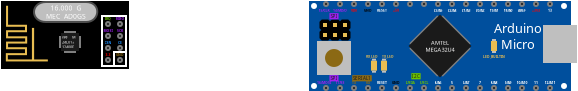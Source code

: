 <?xml version="1.0" encoding="UTF-8"?>
<dia:diagram xmlns:dia="http://www.lysator.liu.se/~alla/dia/">
  <dia:layer name="Arrière-plan" visible="true" active="true">
    <dia:group>
      <dia:object type="Standard - Box" version="0" id="O0">
        <dia:attribute name="obj_pos">
          <dia:point val="15.4,0"/>
        </dia:attribute>
        <dia:attribute name="obj_bb">
          <dia:rectangle val="15.35,-0.05;28.45,4.45"/>
        </dia:attribute>
        <dia:attribute name="elem_corner">
          <dia:point val="15.4,0"/>
        </dia:attribute>
        <dia:attribute name="elem_width">
          <dia:real val="13.0"/>
        </dia:attribute>
        <dia:attribute name="elem_height">
          <dia:real val="4.4"/>
        </dia:attribute>
        <dia:attribute name="border_width">
          <dia:real val="0.1"/>
        </dia:attribute>
        <dia:attribute name="border_color">
          <dia:color val="#004f9d"/>
        </dia:attribute>
        <dia:attribute name="inner_color">
          <dia:color val="#004f9d"/>
        </dia:attribute>
        <dia:attribute name="show_background">
          <dia:boolean val="true"/>
        </dia:attribute>
      </dia:object>
      <dia:object type="Standard - Box" version="0" id="O1">
        <dia:attribute name="obj_pos">
          <dia:point val="27.1,1.2"/>
        </dia:attribute>
        <dia:attribute name="obj_bb">
          <dia:rectangle val="27.05,1.15;28.75,3.05"/>
        </dia:attribute>
        <dia:attribute name="elem_corner">
          <dia:point val="27.1,1.2"/>
        </dia:attribute>
        <dia:attribute name="elem_width">
          <dia:real val="1.6"/>
        </dia:attribute>
        <dia:attribute name="elem_height">
          <dia:real val="1.8"/>
        </dia:attribute>
        <dia:attribute name="border_width">
          <dia:real val="0.1"/>
        </dia:attribute>
        <dia:attribute name="border_color">
          <dia:color val="#bfbfbf"/>
        </dia:attribute>
        <dia:attribute name="inner_color">
          <dia:color val="#bfbfbf"/>
        </dia:attribute>
        <dia:attribute name="show_background">
          <dia:boolean val="true"/>
        </dia:attribute>
      </dia:object>
      <dia:group>
        <dia:object type="Standard - Line" version="0" id="O2">
          <dia:attribute name="obj_pos">
            <dia:point val="20.4,2.1"/>
          </dia:attribute>
          <dia:attribute name="obj_bb">
            <dia:rectangle val="20.329,0.629;21.871,2.171"/>
          </dia:attribute>
          <dia:attribute name="conn_endpoints">
            <dia:point val="20.4,2.1"/>
            <dia:point val="21.8,0.7"/>
          </dia:attribute>
          <dia:attribute name="numcp">
            <dia:int val="1"/>
          </dia:attribute>
          <dia:attribute name="line_color">
            <dia:color val="#7f7f7f"/>
          </dia:attribute>
        </dia:object>
        <dia:object type="Standard - Line" version="0" id="O3">
          <dia:attribute name="obj_pos">
            <dia:point val="23.4,2.1"/>
          </dia:attribute>
          <dia:attribute name="obj_bb">
            <dia:rectangle val="21.929,0.629;23.471,2.171"/>
          </dia:attribute>
          <dia:attribute name="conn_endpoints">
            <dia:point val="23.4,2.1"/>
            <dia:point val="22,0.7"/>
          </dia:attribute>
          <dia:attribute name="numcp">
            <dia:int val="1"/>
          </dia:attribute>
          <dia:attribute name="line_color">
            <dia:color val="#7f7f7f"/>
          </dia:attribute>
        </dia:object>
        <dia:object type="Standard - Line" version="0" id="O4">
          <dia:attribute name="obj_pos">
            <dia:point val="21.8,3.7"/>
          </dia:attribute>
          <dia:attribute name="obj_bb">
            <dia:rectangle val="20.329,2.229;21.871,3.771"/>
          </dia:attribute>
          <dia:attribute name="conn_endpoints">
            <dia:point val="21.8,3.7"/>
            <dia:point val="20.4,2.3"/>
          </dia:attribute>
          <dia:attribute name="numcp">
            <dia:int val="1"/>
          </dia:attribute>
          <dia:attribute name="line_color">
            <dia:color val="#7f7f7f"/>
          </dia:attribute>
        </dia:object>
        <dia:object type="Standard - Line" version="0" id="O5">
          <dia:attribute name="obj_pos">
            <dia:point val="22,3.7"/>
          </dia:attribute>
          <dia:attribute name="obj_bb">
            <dia:rectangle val="21.929,2.229;23.471,3.771"/>
          </dia:attribute>
          <dia:attribute name="conn_endpoints">
            <dia:point val="22,3.7"/>
            <dia:point val="23.4,2.3"/>
          </dia:attribute>
          <dia:attribute name="numcp">
            <dia:int val="1"/>
          </dia:attribute>
          <dia:attribute name="line_color">
            <dia:color val="#7f7f7f"/>
          </dia:attribute>
        </dia:object>
        <dia:object type="Standard - Polygon" version="0" id="O6">
          <dia:attribute name="obj_pos">
            <dia:point val="21.9,0.7"/>
          </dia:attribute>
          <dia:attribute name="obj_bb">
            <dia:rectangle val="20.329,0.629;23.471,3.771"/>
          </dia:attribute>
          <dia:attribute name="poly_points">
            <dia:point val="21.9,0.7"/>
            <dia:point val="23.4,2.2"/>
            <dia:point val="21.9,3.7"/>
            <dia:point val="20.4,2.2"/>
          </dia:attribute>
          <dia:attribute name="line_color">
            <dia:color val="#1a1a1a"/>
          </dia:attribute>
          <dia:attribute name="line_width">
            <dia:real val="0.1"/>
          </dia:attribute>
          <dia:attribute name="inner_color">
            <dia:color val="#1a1a1a"/>
          </dia:attribute>
          <dia:attribute name="show_background">
            <dia:boolean val="true"/>
          </dia:attribute>
        </dia:object>
        <dia:object type="Standard - Text" version="1" id="O7">
          <dia:attribute name="obj_pos">
            <dia:point val="21.9,2.2"/>
          </dia:attribute>
          <dia:attribute name="obj_bb">
            <dia:rectangle val="21.209,1.854;22.591,2.546"/>
          </dia:attribute>
          <dia:attribute name="text">
            <dia:composite type="text">
              <dia:attribute name="string">
                <dia:string>#AMTEL
MEGA32U4#</dia:string>
              </dia:attribute>
              <dia:attribute name="font">
                <dia:font family="sans" style="0" name="Helvetica"/>
              </dia:attribute>
              <dia:attribute name="height">
                <dia:real val="0.353"/>
              </dia:attribute>
              <dia:attribute name="pos">
                <dia:point val="21.9,2.136"/>
              </dia:attribute>
              <dia:attribute name="color">
                <dia:color val="#ffffff"/>
              </dia:attribute>
              <dia:attribute name="alignment">
                <dia:enum val="1"/>
              </dia:attribute>
            </dia:composite>
          </dia:attribute>
          <dia:attribute name="valign">
            <dia:enum val="2"/>
          </dia:attribute>
          <dia:connections>
            <dia:connection handle="0" to="O6" connection="8"/>
          </dia:connections>
        </dia:object>
      </dia:group>
      <dia:group>
        <dia:object type="Standard - Box" version="0" id="O8">
          <dia:attribute name="obj_pos">
            <dia:point val="15.8,2"/>
          </dia:attribute>
          <dia:attribute name="obj_bb">
            <dia:rectangle val="15.75,1.95;17.45,3.65"/>
          </dia:attribute>
          <dia:attribute name="elem_corner">
            <dia:point val="15.8,2"/>
          </dia:attribute>
          <dia:attribute name="elem_width">
            <dia:real val="1.6"/>
          </dia:attribute>
          <dia:attribute name="elem_height">
            <dia:real val="1.6"/>
          </dia:attribute>
          <dia:attribute name="border_width">
            <dia:real val="0.1"/>
          </dia:attribute>
          <dia:attribute name="border_color">
            <dia:color val="#bfbfbf"/>
          </dia:attribute>
          <dia:attribute name="inner_color">
            <dia:color val="#bfbfbf"/>
          </dia:attribute>
          <dia:attribute name="show_background">
            <dia:boolean val="true"/>
          </dia:attribute>
          <dia:attribute name="aspect">
            <dia:enum val="2"/>
          </dia:attribute>
        </dia:object>
        <dia:object type="Standard - Ellipse" version="0" id="O9">
          <dia:attribute name="obj_pos">
            <dia:point val="16.2,2.4"/>
          </dia:attribute>
          <dia:attribute name="obj_bb">
            <dia:rectangle val="16.15,2.35;17.05,3.25"/>
          </dia:attribute>
          <dia:attribute name="elem_corner">
            <dia:point val="16.2,2.4"/>
          </dia:attribute>
          <dia:attribute name="elem_width">
            <dia:real val="0.8"/>
          </dia:attribute>
          <dia:attribute name="elem_height">
            <dia:real val="0.8"/>
          </dia:attribute>
          <dia:attribute name="border_width">
            <dia:real val="0.1"/>
          </dia:attribute>
          <dia:attribute name="border_color">
            <dia:color val="#8b6914"/>
          </dia:attribute>
          <dia:attribute name="inner_color">
            <dia:color val="#8b6914"/>
          </dia:attribute>
          <dia:attribute name="aspect">
            <dia:enum val="2"/>
          </dia:attribute>
        </dia:object>
      </dia:group>
      <dia:object type="Standard - Ellipse" version="0" id="O10">
        <dia:attribute name="obj_pos">
          <dia:point val="16.1,4.2"/>
        </dia:attribute>
        <dia:attribute name="obj_bb">
          <dia:rectangle val="16.05,4.15;16.35,4.45"/>
        </dia:attribute>
        <dia:attribute name="elem_corner">
          <dia:point val="16.1,4.2"/>
        </dia:attribute>
        <dia:attribute name="elem_width">
          <dia:real val="0.2"/>
        </dia:attribute>
        <dia:attribute name="elem_height">
          <dia:real val="0.2"/>
        </dia:attribute>
        <dia:attribute name="border_width">
          <dia:real val="0.1"/>
        </dia:attribute>
        <dia:attribute name="border_color">
          <dia:color val="#7f7f7f"/>
        </dia:attribute>
        <dia:attribute name="inner_color">
          <dia:color val="#1a1a1a"/>
        </dia:attribute>
      </dia:object>
      <dia:object type="Standard - Ellipse" version="0" id="O11">
        <dia:attribute name="obj_pos">
          <dia:point val="16.8,4.2"/>
        </dia:attribute>
        <dia:attribute name="obj_bb">
          <dia:rectangle val="16.75,4.15;17.05,4.45"/>
        </dia:attribute>
        <dia:attribute name="elem_corner">
          <dia:point val="16.8,4.2"/>
        </dia:attribute>
        <dia:attribute name="elem_width">
          <dia:real val="0.2"/>
        </dia:attribute>
        <dia:attribute name="elem_height">
          <dia:real val="0.2"/>
        </dia:attribute>
        <dia:attribute name="border_width">
          <dia:real val="0.1"/>
        </dia:attribute>
        <dia:attribute name="border_color">
          <dia:color val="#7f7f7f"/>
        </dia:attribute>
        <dia:attribute name="inner_color">
          <dia:color val="#1a1a1a"/>
        </dia:attribute>
      </dia:object>
      <dia:object type="Standard - Ellipse" version="0" id="O12">
        <dia:attribute name="obj_pos">
          <dia:point val="19.6,4.2"/>
        </dia:attribute>
        <dia:attribute name="obj_bb">
          <dia:rectangle val="19.55,4.15;19.85,4.45"/>
        </dia:attribute>
        <dia:attribute name="elem_corner">
          <dia:point val="19.6,4.2"/>
        </dia:attribute>
        <dia:attribute name="elem_width">
          <dia:real val="0.2"/>
        </dia:attribute>
        <dia:attribute name="elem_height">
          <dia:real val="0.2"/>
        </dia:attribute>
        <dia:attribute name="border_width">
          <dia:real val="0.1"/>
        </dia:attribute>
        <dia:attribute name="border_color">
          <dia:color val="#7f7f7f"/>
        </dia:attribute>
        <dia:attribute name="inner_color">
          <dia:color val="#1a1a1a"/>
        </dia:attribute>
      </dia:object>
      <dia:object type="Standard - Ellipse" version="0" id="O13">
        <dia:attribute name="obj_pos">
          <dia:point val="23.1,4.2"/>
        </dia:attribute>
        <dia:attribute name="obj_bb">
          <dia:rectangle val="23.05,4.15;23.35,4.45"/>
        </dia:attribute>
        <dia:attribute name="elem_corner">
          <dia:point val="23.1,4.2"/>
        </dia:attribute>
        <dia:attribute name="elem_width">
          <dia:real val="0.2"/>
        </dia:attribute>
        <dia:attribute name="elem_height">
          <dia:real val="0.2"/>
        </dia:attribute>
        <dia:attribute name="border_width">
          <dia:real val="0.1"/>
        </dia:attribute>
        <dia:attribute name="border_color">
          <dia:color val="#7f7f7f"/>
        </dia:attribute>
        <dia:attribute name="inner_color">
          <dia:color val="#1a1a1a"/>
        </dia:attribute>
      </dia:object>
      <dia:object type="Standard - Ellipse" version="0" id="O14">
        <dia:attribute name="obj_pos">
          <dia:point val="17.5,4.2"/>
        </dia:attribute>
        <dia:attribute name="obj_bb">
          <dia:rectangle val="17.45,4.15;17.75,4.45"/>
        </dia:attribute>
        <dia:attribute name="elem_corner">
          <dia:point val="17.5,4.2"/>
        </dia:attribute>
        <dia:attribute name="elem_width">
          <dia:real val="0.2"/>
        </dia:attribute>
        <dia:attribute name="elem_height">
          <dia:real val="0.2"/>
        </dia:attribute>
        <dia:attribute name="border_width">
          <dia:real val="0.1"/>
        </dia:attribute>
        <dia:attribute name="border_color">
          <dia:color val="#7f7f7f"/>
        </dia:attribute>
        <dia:attribute name="inner_color">
          <dia:color val="#1a1a1a"/>
        </dia:attribute>
      </dia:object>
      <dia:object type="Standard - Ellipse" version="0" id="O15">
        <dia:attribute name="obj_pos">
          <dia:point val="18.2,4.2"/>
        </dia:attribute>
        <dia:attribute name="obj_bb">
          <dia:rectangle val="18.15,4.15;18.45,4.45"/>
        </dia:attribute>
        <dia:attribute name="elem_corner">
          <dia:point val="18.2,4.2"/>
        </dia:attribute>
        <dia:attribute name="elem_width">
          <dia:real val="0.2"/>
        </dia:attribute>
        <dia:attribute name="elem_height">
          <dia:real val="0.2"/>
        </dia:attribute>
        <dia:attribute name="border_width">
          <dia:real val="0.1"/>
        </dia:attribute>
        <dia:attribute name="border_color">
          <dia:color val="#7f7f7f"/>
        </dia:attribute>
        <dia:attribute name="inner_color">
          <dia:color val="#1a1a1a"/>
        </dia:attribute>
      </dia:object>
      <dia:object type="Standard - Ellipse" version="0" id="O16">
        <dia:attribute name="obj_pos">
          <dia:point val="18.9,4.2"/>
        </dia:attribute>
        <dia:attribute name="obj_bb">
          <dia:rectangle val="18.85,4.15;19.15,4.45"/>
        </dia:attribute>
        <dia:attribute name="elem_corner">
          <dia:point val="18.9,4.2"/>
        </dia:attribute>
        <dia:attribute name="elem_width">
          <dia:real val="0.2"/>
        </dia:attribute>
        <dia:attribute name="elem_height">
          <dia:real val="0.2"/>
        </dia:attribute>
        <dia:attribute name="border_width">
          <dia:real val="0.1"/>
        </dia:attribute>
        <dia:attribute name="border_color">
          <dia:color val="#7f7f7f"/>
        </dia:attribute>
        <dia:attribute name="inner_color">
          <dia:color val="#1a1a1a"/>
        </dia:attribute>
      </dia:object>
      <dia:object type="Standard - Ellipse" version="0" id="O17">
        <dia:attribute name="obj_pos">
          <dia:point val="20.3,4.2"/>
        </dia:attribute>
        <dia:attribute name="obj_bb">
          <dia:rectangle val="20.25,4.15;20.55,4.45"/>
        </dia:attribute>
        <dia:attribute name="elem_corner">
          <dia:point val="20.3,4.2"/>
        </dia:attribute>
        <dia:attribute name="elem_width">
          <dia:real val="0.2"/>
        </dia:attribute>
        <dia:attribute name="elem_height">
          <dia:real val="0.2"/>
        </dia:attribute>
        <dia:attribute name="border_width">
          <dia:real val="0.1"/>
        </dia:attribute>
        <dia:attribute name="border_color">
          <dia:color val="#7f7f7f"/>
        </dia:attribute>
        <dia:attribute name="inner_color">
          <dia:color val="#1a1a1a"/>
        </dia:attribute>
      </dia:object>
      <dia:object type="Standard - Ellipse" version="0" id="O18">
        <dia:attribute name="obj_pos">
          <dia:point val="25.2,4.2"/>
        </dia:attribute>
        <dia:attribute name="obj_bb">
          <dia:rectangle val="25.15,4.15;25.45,4.45"/>
        </dia:attribute>
        <dia:attribute name="elem_corner">
          <dia:point val="25.2,4.2"/>
        </dia:attribute>
        <dia:attribute name="elem_width">
          <dia:real val="0.2"/>
        </dia:attribute>
        <dia:attribute name="elem_height">
          <dia:real val="0.2"/>
        </dia:attribute>
        <dia:attribute name="border_width">
          <dia:real val="0.1"/>
        </dia:attribute>
        <dia:attribute name="border_color">
          <dia:color val="#7f7f7f"/>
        </dia:attribute>
        <dia:attribute name="inner_color">
          <dia:color val="#1a1a1a"/>
        </dia:attribute>
      </dia:object>
      <dia:object type="Standard - Ellipse" version="0" id="O19">
        <dia:attribute name="obj_pos">
          <dia:point val="21.7,4.2"/>
        </dia:attribute>
        <dia:attribute name="obj_bb">
          <dia:rectangle val="21.65,4.15;21.95,4.45"/>
        </dia:attribute>
        <dia:attribute name="elem_corner">
          <dia:point val="21.7,4.2"/>
        </dia:attribute>
        <dia:attribute name="elem_width">
          <dia:real val="0.2"/>
        </dia:attribute>
        <dia:attribute name="elem_height">
          <dia:real val="0.2"/>
        </dia:attribute>
        <dia:attribute name="border_width">
          <dia:real val="0.1"/>
        </dia:attribute>
        <dia:attribute name="border_color">
          <dia:color val="#7f7f7f"/>
        </dia:attribute>
        <dia:attribute name="inner_color">
          <dia:color val="#1a1a1a"/>
        </dia:attribute>
      </dia:object>
      <dia:object type="Standard - Ellipse" version="0" id="O20">
        <dia:attribute name="obj_pos">
          <dia:point val="21,4.2"/>
        </dia:attribute>
        <dia:attribute name="obj_bb">
          <dia:rectangle val="20.95,4.15;21.25,4.45"/>
        </dia:attribute>
        <dia:attribute name="elem_corner">
          <dia:point val="21,4.2"/>
        </dia:attribute>
        <dia:attribute name="elem_width">
          <dia:real val="0.2"/>
        </dia:attribute>
        <dia:attribute name="elem_height">
          <dia:real val="0.2"/>
        </dia:attribute>
        <dia:attribute name="border_width">
          <dia:real val="0.1"/>
        </dia:attribute>
        <dia:attribute name="border_color">
          <dia:color val="#7f7f7f"/>
        </dia:attribute>
        <dia:attribute name="inner_color">
          <dia:color val="#1a1a1a"/>
        </dia:attribute>
      </dia:object>
      <dia:object type="Standard - Ellipse" version="0" id="O21">
        <dia:attribute name="obj_pos">
          <dia:point val="22.4,4.2"/>
        </dia:attribute>
        <dia:attribute name="obj_bb">
          <dia:rectangle val="22.35,4.15;22.65,4.45"/>
        </dia:attribute>
        <dia:attribute name="elem_corner">
          <dia:point val="22.4,4.2"/>
        </dia:attribute>
        <dia:attribute name="elem_width">
          <dia:real val="0.2"/>
        </dia:attribute>
        <dia:attribute name="elem_height">
          <dia:real val="0.2"/>
        </dia:attribute>
        <dia:attribute name="border_width">
          <dia:real val="0.1"/>
        </dia:attribute>
        <dia:attribute name="border_color">
          <dia:color val="#7f7f7f"/>
        </dia:attribute>
        <dia:attribute name="inner_color">
          <dia:color val="#1a1a1a"/>
        </dia:attribute>
      </dia:object>
      <dia:object type="Standard - Ellipse" version="0" id="O22">
        <dia:attribute name="obj_pos">
          <dia:point val="26.6,4.2"/>
        </dia:attribute>
        <dia:attribute name="obj_bb">
          <dia:rectangle val="26.55,4.15;26.85,4.45"/>
        </dia:attribute>
        <dia:attribute name="elem_corner">
          <dia:point val="26.6,4.2"/>
        </dia:attribute>
        <dia:attribute name="elem_width">
          <dia:real val="0.2"/>
        </dia:attribute>
        <dia:attribute name="elem_height">
          <dia:real val="0.2"/>
        </dia:attribute>
        <dia:attribute name="border_width">
          <dia:real val="0.1"/>
        </dia:attribute>
        <dia:attribute name="border_color">
          <dia:color val="#7f7f7f"/>
        </dia:attribute>
        <dia:attribute name="inner_color">
          <dia:color val="#1a1a1a"/>
        </dia:attribute>
      </dia:object>
      <dia:object type="Standard - Ellipse" version="0" id="O23">
        <dia:attribute name="obj_pos">
          <dia:point val="23.8,4.2"/>
        </dia:attribute>
        <dia:attribute name="obj_bb">
          <dia:rectangle val="23.75,4.15;24.05,4.45"/>
        </dia:attribute>
        <dia:attribute name="elem_corner">
          <dia:point val="23.8,4.2"/>
        </dia:attribute>
        <dia:attribute name="elem_width">
          <dia:real val="0.2"/>
        </dia:attribute>
        <dia:attribute name="elem_height">
          <dia:real val="0.2"/>
        </dia:attribute>
        <dia:attribute name="border_width">
          <dia:real val="0.1"/>
        </dia:attribute>
        <dia:attribute name="border_color">
          <dia:color val="#7f7f7f"/>
        </dia:attribute>
        <dia:attribute name="inner_color">
          <dia:color val="#1a1a1a"/>
        </dia:attribute>
      </dia:object>
      <dia:object type="Standard - Ellipse" version="0" id="O24">
        <dia:attribute name="obj_pos">
          <dia:point val="24.5,4.2"/>
        </dia:attribute>
        <dia:attribute name="obj_bb">
          <dia:rectangle val="24.45,4.15;24.75,4.45"/>
        </dia:attribute>
        <dia:attribute name="elem_corner">
          <dia:point val="24.5,4.2"/>
        </dia:attribute>
        <dia:attribute name="elem_width">
          <dia:real val="0.2"/>
        </dia:attribute>
        <dia:attribute name="elem_height">
          <dia:real val="0.2"/>
        </dia:attribute>
        <dia:attribute name="border_width">
          <dia:real val="0.1"/>
        </dia:attribute>
        <dia:attribute name="border_color">
          <dia:color val="#7f7f7f"/>
        </dia:attribute>
        <dia:attribute name="inner_color">
          <dia:color val="#1a1a1a"/>
        </dia:attribute>
      </dia:object>
      <dia:object type="Standard - Ellipse" version="0" id="O25">
        <dia:attribute name="obj_pos">
          <dia:point val="27.3,4.2"/>
        </dia:attribute>
        <dia:attribute name="obj_bb">
          <dia:rectangle val="27.25,4.15;27.55,4.45"/>
        </dia:attribute>
        <dia:attribute name="elem_corner">
          <dia:point val="27.3,4.2"/>
        </dia:attribute>
        <dia:attribute name="elem_width">
          <dia:real val="0.2"/>
        </dia:attribute>
        <dia:attribute name="elem_height">
          <dia:real val="0.2"/>
        </dia:attribute>
        <dia:attribute name="border_width">
          <dia:real val="0.1"/>
        </dia:attribute>
        <dia:attribute name="border_color">
          <dia:color val="#7f7f7f"/>
        </dia:attribute>
        <dia:attribute name="inner_color">
          <dia:color val="#1a1a1a"/>
        </dia:attribute>
      </dia:object>
      <dia:object type="Standard - Ellipse" version="0" id="O26">
        <dia:attribute name="obj_pos">
          <dia:point val="25.9,4.2"/>
        </dia:attribute>
        <dia:attribute name="obj_bb">
          <dia:rectangle val="25.85,4.15;26.15,4.45"/>
        </dia:attribute>
        <dia:attribute name="elem_corner">
          <dia:point val="25.9,4.2"/>
        </dia:attribute>
        <dia:attribute name="elem_width">
          <dia:real val="0.2"/>
        </dia:attribute>
        <dia:attribute name="elem_height">
          <dia:real val="0.2"/>
        </dia:attribute>
        <dia:attribute name="border_width">
          <dia:real val="0.1"/>
        </dia:attribute>
        <dia:attribute name="border_color">
          <dia:color val="#7f7f7f"/>
        </dia:attribute>
        <dia:attribute name="inner_color">
          <dia:color val="#1a1a1a"/>
        </dia:attribute>
      </dia:object>
      <dia:object type="Standard - Ellipse" version="0" id="O27">
        <dia:attribute name="obj_pos">
          <dia:point val="16.1,0"/>
        </dia:attribute>
        <dia:attribute name="obj_bb">
          <dia:rectangle val="16.05,-0.05;16.35,0.25"/>
        </dia:attribute>
        <dia:attribute name="elem_corner">
          <dia:point val="16.1,0"/>
        </dia:attribute>
        <dia:attribute name="elem_width">
          <dia:real val="0.2"/>
        </dia:attribute>
        <dia:attribute name="elem_height">
          <dia:real val="0.2"/>
        </dia:attribute>
        <dia:attribute name="border_width">
          <dia:real val="0.1"/>
        </dia:attribute>
        <dia:attribute name="border_color">
          <dia:color val="#7f7f7f"/>
        </dia:attribute>
        <dia:attribute name="inner_color">
          <dia:color val="#1a1a1a"/>
        </dia:attribute>
      </dia:object>
      <dia:object type="Standard - Ellipse" version="0" id="O28">
        <dia:attribute name="obj_pos">
          <dia:point val="16.8,0"/>
        </dia:attribute>
        <dia:attribute name="obj_bb">
          <dia:rectangle val="16.75,-0.05;17.05,0.25"/>
        </dia:attribute>
        <dia:attribute name="elem_corner">
          <dia:point val="16.8,0"/>
        </dia:attribute>
        <dia:attribute name="elem_width">
          <dia:real val="0.2"/>
        </dia:attribute>
        <dia:attribute name="elem_height">
          <dia:real val="0.2"/>
        </dia:attribute>
        <dia:attribute name="border_width">
          <dia:real val="0.1"/>
        </dia:attribute>
        <dia:attribute name="border_color">
          <dia:color val="#7f7f7f"/>
        </dia:attribute>
        <dia:attribute name="inner_color">
          <dia:color val="#1a1a1a"/>
        </dia:attribute>
      </dia:object>
      <dia:object type="Standard - Ellipse" version="0" id="O29">
        <dia:attribute name="obj_pos">
          <dia:point val="19.6,0"/>
        </dia:attribute>
        <dia:attribute name="obj_bb">
          <dia:rectangle val="19.55,-0.05;19.85,0.25"/>
        </dia:attribute>
        <dia:attribute name="elem_corner">
          <dia:point val="19.6,0"/>
        </dia:attribute>
        <dia:attribute name="elem_width">
          <dia:real val="0.2"/>
        </dia:attribute>
        <dia:attribute name="elem_height">
          <dia:real val="0.2"/>
        </dia:attribute>
        <dia:attribute name="border_width">
          <dia:real val="0.1"/>
        </dia:attribute>
        <dia:attribute name="border_color">
          <dia:color val="#7f7f7f"/>
        </dia:attribute>
        <dia:attribute name="inner_color">
          <dia:color val="#1a1a1a"/>
        </dia:attribute>
      </dia:object>
      <dia:object type="Standard - Ellipse" version="0" id="O30">
        <dia:attribute name="obj_pos">
          <dia:point val="23.1,0"/>
        </dia:attribute>
        <dia:attribute name="obj_bb">
          <dia:rectangle val="23.05,-0.05;23.35,0.25"/>
        </dia:attribute>
        <dia:attribute name="elem_corner">
          <dia:point val="23.1,0"/>
        </dia:attribute>
        <dia:attribute name="elem_width">
          <dia:real val="0.2"/>
        </dia:attribute>
        <dia:attribute name="elem_height">
          <dia:real val="0.2"/>
        </dia:attribute>
        <dia:attribute name="border_width">
          <dia:real val="0.1"/>
        </dia:attribute>
        <dia:attribute name="border_color">
          <dia:color val="#7f7f7f"/>
        </dia:attribute>
        <dia:attribute name="inner_color">
          <dia:color val="#1a1a1a"/>
        </dia:attribute>
      </dia:object>
      <dia:object type="Standard - Ellipse" version="0" id="O31">
        <dia:attribute name="obj_pos">
          <dia:point val="17.5,0"/>
        </dia:attribute>
        <dia:attribute name="obj_bb">
          <dia:rectangle val="17.45,-0.05;17.75,0.25"/>
        </dia:attribute>
        <dia:attribute name="elem_corner">
          <dia:point val="17.5,0"/>
        </dia:attribute>
        <dia:attribute name="elem_width">
          <dia:real val="0.2"/>
        </dia:attribute>
        <dia:attribute name="elem_height">
          <dia:real val="0.2"/>
        </dia:attribute>
        <dia:attribute name="border_width">
          <dia:real val="0.1"/>
        </dia:attribute>
        <dia:attribute name="border_color">
          <dia:color val="#7f7f7f"/>
        </dia:attribute>
        <dia:attribute name="inner_color">
          <dia:color val="#1a1a1a"/>
        </dia:attribute>
      </dia:object>
      <dia:object type="Standard - Ellipse" version="0" id="O32">
        <dia:attribute name="obj_pos">
          <dia:point val="18.2,0"/>
        </dia:attribute>
        <dia:attribute name="obj_bb">
          <dia:rectangle val="18.15,-0.05;18.45,0.25"/>
        </dia:attribute>
        <dia:attribute name="elem_corner">
          <dia:point val="18.2,0"/>
        </dia:attribute>
        <dia:attribute name="elem_width">
          <dia:real val="0.2"/>
        </dia:attribute>
        <dia:attribute name="elem_height">
          <dia:real val="0.2"/>
        </dia:attribute>
        <dia:attribute name="border_width">
          <dia:real val="0.1"/>
        </dia:attribute>
        <dia:attribute name="border_color">
          <dia:color val="#7f7f7f"/>
        </dia:attribute>
        <dia:attribute name="inner_color">
          <dia:color val="#1a1a1a"/>
        </dia:attribute>
      </dia:object>
      <dia:object type="Standard - Ellipse" version="0" id="O33">
        <dia:attribute name="obj_pos">
          <dia:point val="18.9,0"/>
        </dia:attribute>
        <dia:attribute name="obj_bb">
          <dia:rectangle val="18.85,-0.05;19.15,0.25"/>
        </dia:attribute>
        <dia:attribute name="elem_corner">
          <dia:point val="18.9,0"/>
        </dia:attribute>
        <dia:attribute name="elem_width">
          <dia:real val="0.2"/>
        </dia:attribute>
        <dia:attribute name="elem_height">
          <dia:real val="0.2"/>
        </dia:attribute>
        <dia:attribute name="border_width">
          <dia:real val="0.1"/>
        </dia:attribute>
        <dia:attribute name="border_color">
          <dia:color val="#7f7f7f"/>
        </dia:attribute>
        <dia:attribute name="inner_color">
          <dia:color val="#1a1a1a"/>
        </dia:attribute>
      </dia:object>
      <dia:object type="Standard - Ellipse" version="0" id="O34">
        <dia:attribute name="obj_pos">
          <dia:point val="20.3,0"/>
        </dia:attribute>
        <dia:attribute name="obj_bb">
          <dia:rectangle val="20.25,-0.05;20.55,0.25"/>
        </dia:attribute>
        <dia:attribute name="elem_corner">
          <dia:point val="20.3,0"/>
        </dia:attribute>
        <dia:attribute name="elem_width">
          <dia:real val="0.2"/>
        </dia:attribute>
        <dia:attribute name="elem_height">
          <dia:real val="0.2"/>
        </dia:attribute>
        <dia:attribute name="border_width">
          <dia:real val="0.1"/>
        </dia:attribute>
        <dia:attribute name="border_color">
          <dia:color val="#7f7f7f"/>
        </dia:attribute>
        <dia:attribute name="inner_color">
          <dia:color val="#1a1a1a"/>
        </dia:attribute>
      </dia:object>
      <dia:object type="Standard - Ellipse" version="0" id="O35">
        <dia:attribute name="obj_pos">
          <dia:point val="25.2,-8.882e-016"/>
        </dia:attribute>
        <dia:attribute name="obj_bb">
          <dia:rectangle val="25.15,-0.05;25.45,0.25"/>
        </dia:attribute>
        <dia:attribute name="elem_corner">
          <dia:point val="25.2,-8.882e-016"/>
        </dia:attribute>
        <dia:attribute name="elem_width">
          <dia:real val="0.2"/>
        </dia:attribute>
        <dia:attribute name="elem_height">
          <dia:real val="0.2"/>
        </dia:attribute>
        <dia:attribute name="border_width">
          <dia:real val="0.1"/>
        </dia:attribute>
        <dia:attribute name="border_color">
          <dia:color val="#7f7f7f"/>
        </dia:attribute>
        <dia:attribute name="inner_color">
          <dia:color val="#1a1a1a"/>
        </dia:attribute>
      </dia:object>
      <dia:object type="Standard - Ellipse" version="0" id="O36">
        <dia:attribute name="obj_pos">
          <dia:point val="21.7,0"/>
        </dia:attribute>
        <dia:attribute name="obj_bb">
          <dia:rectangle val="21.65,-0.05;21.95,0.25"/>
        </dia:attribute>
        <dia:attribute name="elem_corner">
          <dia:point val="21.7,0"/>
        </dia:attribute>
        <dia:attribute name="elem_width">
          <dia:real val="0.2"/>
        </dia:attribute>
        <dia:attribute name="elem_height">
          <dia:real val="0.2"/>
        </dia:attribute>
        <dia:attribute name="border_width">
          <dia:real val="0.1"/>
        </dia:attribute>
        <dia:attribute name="border_color">
          <dia:color val="#7f7f7f"/>
        </dia:attribute>
        <dia:attribute name="inner_color">
          <dia:color val="#1a1a1a"/>
        </dia:attribute>
      </dia:object>
      <dia:object type="Standard - Ellipse" version="0" id="O37">
        <dia:attribute name="obj_pos">
          <dia:point val="21,-8.882e-016"/>
        </dia:attribute>
        <dia:attribute name="obj_bb">
          <dia:rectangle val="20.95,-0.05;21.25,0.25"/>
        </dia:attribute>
        <dia:attribute name="elem_corner">
          <dia:point val="21,-8.882e-016"/>
        </dia:attribute>
        <dia:attribute name="elem_width">
          <dia:real val="0.2"/>
        </dia:attribute>
        <dia:attribute name="elem_height">
          <dia:real val="0.2"/>
        </dia:attribute>
        <dia:attribute name="border_width">
          <dia:real val="0.1"/>
        </dia:attribute>
        <dia:attribute name="border_color">
          <dia:color val="#7f7f7f"/>
        </dia:attribute>
        <dia:attribute name="inner_color">
          <dia:color val="#1a1a1a"/>
        </dia:attribute>
      </dia:object>
      <dia:object type="Standard - Ellipse" version="0" id="O38">
        <dia:attribute name="obj_pos">
          <dia:point val="22.4,0"/>
        </dia:attribute>
        <dia:attribute name="obj_bb">
          <dia:rectangle val="22.35,-0.05;22.65,0.25"/>
        </dia:attribute>
        <dia:attribute name="elem_corner">
          <dia:point val="22.4,0"/>
        </dia:attribute>
        <dia:attribute name="elem_width">
          <dia:real val="0.2"/>
        </dia:attribute>
        <dia:attribute name="elem_height">
          <dia:real val="0.2"/>
        </dia:attribute>
        <dia:attribute name="border_width">
          <dia:real val="0.1"/>
        </dia:attribute>
        <dia:attribute name="border_color">
          <dia:color val="#7f7f7f"/>
        </dia:attribute>
        <dia:attribute name="inner_color">
          <dia:color val="#1a1a1a"/>
        </dia:attribute>
      </dia:object>
      <dia:object type="Standard - Ellipse" version="0" id="O39">
        <dia:attribute name="obj_pos">
          <dia:point val="26.6,0"/>
        </dia:attribute>
        <dia:attribute name="obj_bb">
          <dia:rectangle val="26.55,-0.05;26.85,0.25"/>
        </dia:attribute>
        <dia:attribute name="elem_corner">
          <dia:point val="26.6,0"/>
        </dia:attribute>
        <dia:attribute name="elem_width">
          <dia:real val="0.2"/>
        </dia:attribute>
        <dia:attribute name="elem_height">
          <dia:real val="0.2"/>
        </dia:attribute>
        <dia:attribute name="border_width">
          <dia:real val="0.1"/>
        </dia:attribute>
        <dia:attribute name="border_color">
          <dia:color val="#7f7f7f"/>
        </dia:attribute>
        <dia:attribute name="inner_color">
          <dia:color val="#1a1a1a"/>
        </dia:attribute>
      </dia:object>
      <dia:object type="Standard - Ellipse" version="0" id="O40">
        <dia:attribute name="obj_pos">
          <dia:point val="23.8,0"/>
        </dia:attribute>
        <dia:attribute name="obj_bb">
          <dia:rectangle val="23.75,-0.05;24.05,0.25"/>
        </dia:attribute>
        <dia:attribute name="elem_corner">
          <dia:point val="23.8,0"/>
        </dia:attribute>
        <dia:attribute name="elem_width">
          <dia:real val="0.2"/>
        </dia:attribute>
        <dia:attribute name="elem_height">
          <dia:real val="0.2"/>
        </dia:attribute>
        <dia:attribute name="border_width">
          <dia:real val="0.1"/>
        </dia:attribute>
        <dia:attribute name="border_color">
          <dia:color val="#7f7f7f"/>
        </dia:attribute>
        <dia:attribute name="inner_color">
          <dia:color val="#1a1a1a"/>
        </dia:attribute>
      </dia:object>
      <dia:object type="Standard - Ellipse" version="0" id="O41">
        <dia:attribute name="obj_pos">
          <dia:point val="24.5,0"/>
        </dia:attribute>
        <dia:attribute name="obj_bb">
          <dia:rectangle val="24.45,-0.05;24.75,0.25"/>
        </dia:attribute>
        <dia:attribute name="elem_corner">
          <dia:point val="24.5,0"/>
        </dia:attribute>
        <dia:attribute name="elem_width">
          <dia:real val="0.2"/>
        </dia:attribute>
        <dia:attribute name="elem_height">
          <dia:real val="0.2"/>
        </dia:attribute>
        <dia:attribute name="border_width">
          <dia:real val="0.1"/>
        </dia:attribute>
        <dia:attribute name="border_color">
          <dia:color val="#7f7f7f"/>
        </dia:attribute>
        <dia:attribute name="inner_color">
          <dia:color val="#1a1a1a"/>
        </dia:attribute>
      </dia:object>
      <dia:object type="Standard - Ellipse" version="0" id="O42">
        <dia:attribute name="obj_pos">
          <dia:point val="27.3,-8.882e-016"/>
        </dia:attribute>
        <dia:attribute name="obj_bb">
          <dia:rectangle val="27.25,-0.05;27.55,0.25"/>
        </dia:attribute>
        <dia:attribute name="elem_corner">
          <dia:point val="27.3,-8.882e-016"/>
        </dia:attribute>
        <dia:attribute name="elem_width">
          <dia:real val="0.2"/>
        </dia:attribute>
        <dia:attribute name="elem_height">
          <dia:real val="0.2"/>
        </dia:attribute>
        <dia:attribute name="border_width">
          <dia:real val="0.1"/>
        </dia:attribute>
        <dia:attribute name="border_color">
          <dia:color val="#7f7f7f"/>
        </dia:attribute>
        <dia:attribute name="inner_color">
          <dia:color val="#1a1a1a"/>
        </dia:attribute>
      </dia:object>
      <dia:object type="Standard - Ellipse" version="0" id="O43">
        <dia:attribute name="obj_pos">
          <dia:point val="25.9,0"/>
        </dia:attribute>
        <dia:attribute name="obj_bb">
          <dia:rectangle val="25.85,-0.05;26.15,0.25"/>
        </dia:attribute>
        <dia:attribute name="elem_corner">
          <dia:point val="25.9,0"/>
        </dia:attribute>
        <dia:attribute name="elem_width">
          <dia:real val="0.2"/>
        </dia:attribute>
        <dia:attribute name="elem_height">
          <dia:real val="0.2"/>
        </dia:attribute>
        <dia:attribute name="border_width">
          <dia:real val="0.1"/>
        </dia:attribute>
        <dia:attribute name="border_color">
          <dia:color val="#7f7f7f"/>
        </dia:attribute>
        <dia:attribute name="inner_color">
          <dia:color val="#1a1a1a"/>
        </dia:attribute>
      </dia:object>
      <dia:object type="Standard - Ellipse" version="0" id="O44">
        <dia:attribute name="obj_pos">
          <dia:point val="15.5,0.1"/>
        </dia:attribute>
        <dia:attribute name="obj_bb">
          <dia:rectangle val="15.45,0.05;15.75,0.35"/>
        </dia:attribute>
        <dia:attribute name="elem_corner">
          <dia:point val="15.5,0.1"/>
        </dia:attribute>
        <dia:attribute name="elem_width">
          <dia:real val="0.2"/>
        </dia:attribute>
        <dia:attribute name="elem_height">
          <dia:real val="0.2"/>
        </dia:attribute>
        <dia:attribute name="border_width">
          <dia:real val="0.1"/>
        </dia:attribute>
        <dia:attribute name="border_color">
          <dia:color val="#ffffff"/>
        </dia:attribute>
        <dia:attribute name="aspect">
          <dia:enum val="2"/>
        </dia:attribute>
      </dia:object>
      <dia:object type="Standard - Ellipse" version="0" id="O45">
        <dia:attribute name="obj_pos">
          <dia:point val="15.5,4.1"/>
        </dia:attribute>
        <dia:attribute name="obj_bb">
          <dia:rectangle val="15.45,4.05;15.75,4.35"/>
        </dia:attribute>
        <dia:attribute name="elem_corner">
          <dia:point val="15.5,4.1"/>
        </dia:attribute>
        <dia:attribute name="elem_width">
          <dia:real val="0.2"/>
        </dia:attribute>
        <dia:attribute name="elem_height">
          <dia:real val="0.2"/>
        </dia:attribute>
        <dia:attribute name="border_width">
          <dia:real val="0.1"/>
        </dia:attribute>
        <dia:attribute name="border_color">
          <dia:color val="#ffffff"/>
        </dia:attribute>
        <dia:attribute name="aspect">
          <dia:enum val="2"/>
        </dia:attribute>
      </dia:object>
      <dia:object type="Standard - Ellipse" version="0" id="O46">
        <dia:attribute name="obj_pos">
          <dia:point val="28,0.1"/>
        </dia:attribute>
        <dia:attribute name="obj_bb">
          <dia:rectangle val="27.95,0.05;28.25,0.35"/>
        </dia:attribute>
        <dia:attribute name="elem_corner">
          <dia:point val="28,0.1"/>
        </dia:attribute>
        <dia:attribute name="elem_width">
          <dia:real val="0.2"/>
        </dia:attribute>
        <dia:attribute name="elem_height">
          <dia:real val="0.2"/>
        </dia:attribute>
        <dia:attribute name="border_width">
          <dia:real val="0.1"/>
        </dia:attribute>
        <dia:attribute name="border_color">
          <dia:color val="#ffffff"/>
        </dia:attribute>
        <dia:attribute name="aspect">
          <dia:enum val="2"/>
        </dia:attribute>
      </dia:object>
      <dia:object type="Standard - Ellipse" version="0" id="O47">
        <dia:attribute name="obj_pos">
          <dia:point val="28,4.1"/>
        </dia:attribute>
        <dia:attribute name="obj_bb">
          <dia:rectangle val="27.95,4.05;28.25,4.35"/>
        </dia:attribute>
        <dia:attribute name="elem_corner">
          <dia:point val="28,4.1"/>
        </dia:attribute>
        <dia:attribute name="elem_width">
          <dia:real val="0.2"/>
        </dia:attribute>
        <dia:attribute name="elem_height">
          <dia:real val="0.2"/>
        </dia:attribute>
        <dia:attribute name="border_width">
          <dia:real val="0.1"/>
        </dia:attribute>
        <dia:attribute name="border_color">
          <dia:color val="#ffffff"/>
        </dia:attribute>
        <dia:attribute name="aspect">
          <dia:enum val="2"/>
        </dia:attribute>
      </dia:object>
      <dia:group>
        <dia:object type="Standard - Box" version="0" id="O48">
          <dia:attribute name="obj_pos">
            <dia:point val="18.5,2.984"/>
          </dia:attribute>
          <dia:attribute name="obj_bb">
            <dia:rectangle val="18.45,2.934;18.75,3.434"/>
          </dia:attribute>
          <dia:attribute name="elem_corner">
            <dia:point val="18.5,2.984"/>
          </dia:attribute>
          <dia:attribute name="elem_width">
            <dia:real val="0.2"/>
          </dia:attribute>
          <dia:attribute name="elem_height">
            <dia:real val="0.4"/>
          </dia:attribute>
          <dia:attribute name="border_width">
            <dia:real val="0.1"/>
          </dia:attribute>
          <dia:attribute name="border_color">
            <dia:color val="#e8bd52"/>
          </dia:attribute>
          <dia:attribute name="inner_color">
            <dia:color val="#e8bd52"/>
          </dia:attribute>
          <dia:attribute name="show_background">
            <dia:boolean val="true"/>
          </dia:attribute>
        </dia:object>
        <dia:object type="Standard - Line" version="0" id="O49">
          <dia:attribute name="obj_pos">
            <dia:point val="18.5,2.884"/>
          </dia:attribute>
          <dia:attribute name="obj_bb">
            <dia:rectangle val="18.45,2.834;18.75,2.934"/>
          </dia:attribute>
          <dia:attribute name="conn_endpoints">
            <dia:point val="18.5,2.884"/>
            <dia:point val="18.7,2.884"/>
          </dia:attribute>
          <dia:attribute name="numcp">
            <dia:int val="1"/>
          </dia:attribute>
          <dia:attribute name="line_color">
            <dia:color val="#bfbfbf"/>
          </dia:attribute>
        </dia:object>
        <dia:object type="Standard - Line" version="0" id="O50">
          <dia:attribute name="obj_pos">
            <dia:point val="18.5,3.484"/>
          </dia:attribute>
          <dia:attribute name="obj_bb">
            <dia:rectangle val="18.45,3.434;18.75,3.534"/>
          </dia:attribute>
          <dia:attribute name="conn_endpoints">
            <dia:point val="18.5,3.484"/>
            <dia:point val="18.7,3.484"/>
          </dia:attribute>
          <dia:attribute name="numcp">
            <dia:int val="1"/>
          </dia:attribute>
          <dia:attribute name="line_color">
            <dia:color val="#bfbfbf"/>
          </dia:attribute>
        </dia:object>
      </dia:group>
      <dia:group>
        <dia:object type="Standard - Box" version="0" id="O51">
          <dia:attribute name="obj_pos">
            <dia:point val="19,2.984"/>
          </dia:attribute>
          <dia:attribute name="obj_bb">
            <dia:rectangle val="18.95,2.934;19.25,3.434"/>
          </dia:attribute>
          <dia:attribute name="elem_corner">
            <dia:point val="19,2.984"/>
          </dia:attribute>
          <dia:attribute name="elem_width">
            <dia:real val="0.2"/>
          </dia:attribute>
          <dia:attribute name="elem_height">
            <dia:real val="0.4"/>
          </dia:attribute>
          <dia:attribute name="border_width">
            <dia:real val="0.1"/>
          </dia:attribute>
          <dia:attribute name="border_color">
            <dia:color val="#e8bd52"/>
          </dia:attribute>
          <dia:attribute name="inner_color">
            <dia:color val="#e8bd52"/>
          </dia:attribute>
          <dia:attribute name="show_background">
            <dia:boolean val="true"/>
          </dia:attribute>
        </dia:object>
        <dia:object type="Standard - Line" version="0" id="O52">
          <dia:attribute name="obj_pos">
            <dia:point val="19,2.884"/>
          </dia:attribute>
          <dia:attribute name="obj_bb">
            <dia:rectangle val="18.95,2.834;19.25,2.934"/>
          </dia:attribute>
          <dia:attribute name="conn_endpoints">
            <dia:point val="19,2.884"/>
            <dia:point val="19.2,2.884"/>
          </dia:attribute>
          <dia:attribute name="numcp">
            <dia:int val="1"/>
          </dia:attribute>
          <dia:attribute name="line_color">
            <dia:color val="#bfbfbf"/>
          </dia:attribute>
        </dia:object>
        <dia:object type="Standard - Line" version="0" id="O53">
          <dia:attribute name="obj_pos">
            <dia:point val="19,3.484"/>
          </dia:attribute>
          <dia:attribute name="obj_bb">
            <dia:rectangle val="18.95,3.434;19.25,3.534"/>
          </dia:attribute>
          <dia:attribute name="conn_endpoints">
            <dia:point val="19,3.484"/>
            <dia:point val="19.2,3.484"/>
          </dia:attribute>
          <dia:attribute name="numcp">
            <dia:int val="1"/>
          </dia:attribute>
          <dia:attribute name="line_color">
            <dia:color val="#bfbfbf"/>
          </dia:attribute>
        </dia:object>
      </dia:group>
      <dia:group>
        <dia:object type="Standard - Box" version="0" id="O54">
          <dia:attribute name="obj_pos">
            <dia:point val="24.5,2"/>
          </dia:attribute>
          <dia:attribute name="obj_bb">
            <dia:rectangle val="24.45,1.95;24.75,2.45"/>
          </dia:attribute>
          <dia:attribute name="elem_corner">
            <dia:point val="24.5,2"/>
          </dia:attribute>
          <dia:attribute name="elem_width">
            <dia:real val="0.2"/>
          </dia:attribute>
          <dia:attribute name="elem_height">
            <dia:real val="0.4"/>
          </dia:attribute>
          <dia:attribute name="border_width">
            <dia:real val="0.1"/>
          </dia:attribute>
          <dia:attribute name="border_color">
            <dia:color val="#e8bd52"/>
          </dia:attribute>
          <dia:attribute name="inner_color">
            <dia:color val="#e8bd52"/>
          </dia:attribute>
          <dia:attribute name="show_background">
            <dia:boolean val="true"/>
          </dia:attribute>
        </dia:object>
        <dia:object type="Standard - Line" version="0" id="O55">
          <dia:attribute name="obj_pos">
            <dia:point val="24.5,1.9"/>
          </dia:attribute>
          <dia:attribute name="obj_bb">
            <dia:rectangle val="24.45,1.85;24.75,1.95"/>
          </dia:attribute>
          <dia:attribute name="conn_endpoints">
            <dia:point val="24.5,1.9"/>
            <dia:point val="24.7,1.9"/>
          </dia:attribute>
          <dia:attribute name="numcp">
            <dia:int val="1"/>
          </dia:attribute>
          <dia:attribute name="line_color">
            <dia:color val="#bfbfbf"/>
          </dia:attribute>
        </dia:object>
        <dia:object type="Standard - Line" version="0" id="O56">
          <dia:attribute name="obj_pos">
            <dia:point val="24.5,2.5"/>
          </dia:attribute>
          <dia:attribute name="obj_bb">
            <dia:rectangle val="24.45,2.45;24.75,2.55"/>
          </dia:attribute>
          <dia:attribute name="conn_endpoints">
            <dia:point val="24.5,2.5"/>
            <dia:point val="24.7,2.5"/>
          </dia:attribute>
          <dia:attribute name="numcp">
            <dia:int val="1"/>
          </dia:attribute>
          <dia:attribute name="line_color">
            <dia:color val="#bfbfbf"/>
          </dia:attribute>
        </dia:object>
      </dia:group>
      <dia:object type="Standard - Text" version="1" id="O57">
        <dia:attribute name="obj_pos">
          <dia:point val="25.8,1.7"/>
        </dia:attribute>
        <dia:attribute name="obj_bb">
          <dia:rectangle val="24.71,0.914;26.89,2.486"/>
        </dia:attribute>
        <dia:attribute name="text">
          <dia:composite type="text">
            <dia:attribute name="string">
              <dia:string>#Arduino
Micro#</dia:string>
            </dia:attribute>
            <dia:attribute name="font">
              <dia:font family="sans" style="0" name="Helvetica"/>
            </dia:attribute>
            <dia:attribute name="height">
              <dia:real val="0.8"/>
            </dia:attribute>
            <dia:attribute name="pos">
              <dia:point val="25.8,1.554"/>
            </dia:attribute>
            <dia:attribute name="color">
              <dia:color val="#ffffff"/>
            </dia:attribute>
            <dia:attribute name="alignment">
              <dia:enum val="1"/>
            </dia:attribute>
          </dia:composite>
        </dia:attribute>
        <dia:attribute name="valign">
          <dia:enum val="2"/>
        </dia:attribute>
      </dia:object>
      <dia:group>
        <dia:object type="Standard - Polygon" version="0" id="O58">
          <dia:attribute name="obj_pos">
            <dia:point val="15.9,1"/>
          </dia:attribute>
          <dia:attribute name="obj_bb">
            <dia:rectangle val="15.9,0.9;17.4,1.9"/>
          </dia:attribute>
          <dia:attribute name="poly_points">
            <dia:point val="15.9,1"/>
            <dia:point val="16,0.9"/>
            <dia:point val="16.3,0.9"/>
            <dia:point val="16.4,1"/>
            <dia:point val="16.5,0.9"/>
            <dia:point val="16.8,0.9"/>
            <dia:point val="16.9,1"/>
            <dia:point val="17,0.9"/>
            <dia:point val="17.3,0.9"/>
            <dia:point val="17.4,1"/>
            <dia:point val="17.4,1.3"/>
            <dia:point val="17.3,1.4"/>
            <dia:point val="17.4,1.5"/>
            <dia:point val="17.4,1.8"/>
            <dia:point val="17.3,1.9"/>
            <dia:point val="17,1.9"/>
            <dia:point val="16.9,1.8"/>
            <dia:point val="16.8,1.9"/>
            <dia:point val="16.5,1.9"/>
            <dia:point val="16.4,1.8"/>
            <dia:point val="16.3,1.9"/>
            <dia:point val="16,1.9"/>
            <dia:point val="15.9,1.8"/>
            <dia:point val="15.9,1.5"/>
            <dia:point val="16,1.4"/>
            <dia:point val="15.9,1.3"/>
          </dia:attribute>
          <dia:attribute name="line_width">
            <dia:real val="1.175e-038"/>
          </dia:attribute>
          <dia:attribute name="inner_color">
            <dia:color val="#000000"/>
          </dia:attribute>
          <dia:attribute name="show_background">
            <dia:boolean val="true"/>
          </dia:attribute>
        </dia:object>
        <dia:object type="Standard - Box" version="0" id="O59">
          <dia:attribute name="obj_pos">
            <dia:point val="16.1,1.1"/>
          </dia:attribute>
          <dia:attribute name="obj_bb">
            <dia:rectangle val="16.05,1.05;16.25,1.25"/>
          </dia:attribute>
          <dia:attribute name="elem_corner">
            <dia:point val="16.1,1.1"/>
          </dia:attribute>
          <dia:attribute name="elem_width">
            <dia:real val="0.1"/>
          </dia:attribute>
          <dia:attribute name="elem_height">
            <dia:real val="0.1"/>
          </dia:attribute>
          <dia:attribute name="border_width">
            <dia:real val="0.1"/>
          </dia:attribute>
          <dia:attribute name="border_color">
            <dia:color val="#e8bd52"/>
          </dia:attribute>
          <dia:attribute name="inner_color">
            <dia:color val="#e8bd52"/>
          </dia:attribute>
          <dia:attribute name="show_background">
            <dia:boolean val="true"/>
          </dia:attribute>
        </dia:object>
        <dia:object type="Standard - Box" version="0" id="O60">
          <dia:attribute name="obj_pos">
            <dia:point val="16.6,1.1"/>
          </dia:attribute>
          <dia:attribute name="obj_bb">
            <dia:rectangle val="16.55,1.05;16.75,1.25"/>
          </dia:attribute>
          <dia:attribute name="elem_corner">
            <dia:point val="16.6,1.1"/>
          </dia:attribute>
          <dia:attribute name="elem_width">
            <dia:real val="0.1"/>
          </dia:attribute>
          <dia:attribute name="elem_height">
            <dia:real val="0.1"/>
          </dia:attribute>
          <dia:attribute name="border_width">
            <dia:real val="0.1"/>
          </dia:attribute>
          <dia:attribute name="border_color">
            <dia:color val="#e8bd52"/>
          </dia:attribute>
          <dia:attribute name="inner_color">
            <dia:color val="#e8bd52"/>
          </dia:attribute>
          <dia:attribute name="show_background">
            <dia:boolean val="true"/>
          </dia:attribute>
        </dia:object>
        <dia:object type="Standard - Box" version="0" id="O61">
          <dia:attribute name="obj_pos">
            <dia:point val="17.1,1.1"/>
          </dia:attribute>
          <dia:attribute name="obj_bb">
            <dia:rectangle val="17.05,1.05;17.25,1.25"/>
          </dia:attribute>
          <dia:attribute name="elem_corner">
            <dia:point val="17.1,1.1"/>
          </dia:attribute>
          <dia:attribute name="elem_width">
            <dia:real val="0.1"/>
          </dia:attribute>
          <dia:attribute name="elem_height">
            <dia:real val="0.1"/>
          </dia:attribute>
          <dia:attribute name="border_width">
            <dia:real val="0.1"/>
          </dia:attribute>
          <dia:attribute name="border_color">
            <dia:color val="#e8bd52"/>
          </dia:attribute>
          <dia:attribute name="inner_color">
            <dia:color val="#e8bd52"/>
          </dia:attribute>
          <dia:attribute name="show_background">
            <dia:boolean val="true"/>
          </dia:attribute>
        </dia:object>
        <dia:object type="Standard - Box" version="0" id="O62">
          <dia:attribute name="obj_pos">
            <dia:point val="16.1,1.6"/>
          </dia:attribute>
          <dia:attribute name="obj_bb">
            <dia:rectangle val="16.05,1.55;16.25,1.75"/>
          </dia:attribute>
          <dia:attribute name="elem_corner">
            <dia:point val="16.1,1.6"/>
          </dia:attribute>
          <dia:attribute name="elem_width">
            <dia:real val="0.1"/>
          </dia:attribute>
          <dia:attribute name="elem_height">
            <dia:real val="0.1"/>
          </dia:attribute>
          <dia:attribute name="border_width">
            <dia:real val="0.1"/>
          </dia:attribute>
          <dia:attribute name="border_color">
            <dia:color val="#e8bd52"/>
          </dia:attribute>
          <dia:attribute name="inner_color">
            <dia:color val="#e8bd52"/>
          </dia:attribute>
          <dia:attribute name="show_background">
            <dia:boolean val="true"/>
          </dia:attribute>
        </dia:object>
        <dia:object type="Standard - Box" version="0" id="O63">
          <dia:attribute name="obj_pos">
            <dia:point val="16.6,1.6"/>
          </dia:attribute>
          <dia:attribute name="obj_bb">
            <dia:rectangle val="16.55,1.55;16.75,1.75"/>
          </dia:attribute>
          <dia:attribute name="elem_corner">
            <dia:point val="16.6,1.6"/>
          </dia:attribute>
          <dia:attribute name="elem_width">
            <dia:real val="0.1"/>
          </dia:attribute>
          <dia:attribute name="elem_height">
            <dia:real val="0.1"/>
          </dia:attribute>
          <dia:attribute name="border_width">
            <dia:real val="0.1"/>
          </dia:attribute>
          <dia:attribute name="border_color">
            <dia:color val="#e8bd52"/>
          </dia:attribute>
          <dia:attribute name="inner_color">
            <dia:color val="#e8bd52"/>
          </dia:attribute>
          <dia:attribute name="show_background">
            <dia:boolean val="true"/>
          </dia:attribute>
        </dia:object>
        <dia:object type="Standard - Box" version="0" id="O64">
          <dia:attribute name="obj_pos">
            <dia:point val="17.1,1.6"/>
          </dia:attribute>
          <dia:attribute name="obj_bb">
            <dia:rectangle val="17.05,1.55;17.25,1.75"/>
          </dia:attribute>
          <dia:attribute name="elem_corner">
            <dia:point val="17.1,1.6"/>
          </dia:attribute>
          <dia:attribute name="elem_width">
            <dia:real val="0.1"/>
          </dia:attribute>
          <dia:attribute name="elem_height">
            <dia:real val="0.1"/>
          </dia:attribute>
          <dia:attribute name="border_width">
            <dia:real val="0.1"/>
          </dia:attribute>
          <dia:attribute name="border_color">
            <dia:color val="#e8bd52"/>
          </dia:attribute>
          <dia:attribute name="inner_color">
            <dia:color val="#e8bd52"/>
          </dia:attribute>
          <dia:attribute name="show_background">
            <dia:boolean val="true"/>
          </dia:attribute>
        </dia:object>
      </dia:group>
      <dia:object type="Standard - Text" version="1" id="O65">
        <dia:attribute name="obj_pos">
          <dia:point val="16.1,4.1"/>
        </dia:attribute>
        <dia:attribute name="obj_bb">
          <dia:rectangle val="15.707,3.93;16.492,4.135"/>
        </dia:attribute>
        <dia:attribute name="text">
          <dia:composite type="text">
            <dia:attribute name="string">
              <dia:string>#16/MOSI#</dia:string>
            </dia:attribute>
            <dia:attribute name="font">
              <dia:font family="sans" style="80" name="Helvetica-Bold"/>
            </dia:attribute>
            <dia:attribute name="height">
              <dia:real val="0.212"/>
            </dia:attribute>
            <dia:attribute name="pos">
              <dia:point val="16.1,4.1"/>
            </dia:attribute>
            <dia:attribute name="color">
              <dia:color val="#a020f0"/>
            </dia:attribute>
            <dia:attribute name="alignment">
              <dia:enum val="1"/>
            </dia:attribute>
          </dia:composite>
        </dia:attribute>
        <dia:attribute name="valign">
          <dia:enum val="3"/>
        </dia:attribute>
      </dia:object>
      <dia:object type="Standard - Text" version="1" id="O66">
        <dia:attribute name="obj_pos">
          <dia:point val="16.9,4.1"/>
        </dia:attribute>
        <dia:attribute name="obj_bb">
          <dia:rectangle val="16.636,3.93;17.164,4.135"/>
        </dia:attribute>
        <dia:attribute name="text">
          <dia:composite type="text">
            <dia:attribute name="string">
              <dia:string>#17/SS#</dia:string>
            </dia:attribute>
            <dia:attribute name="font">
              <dia:font family="sans" style="80" name="Helvetica-Bold"/>
            </dia:attribute>
            <dia:attribute name="height">
              <dia:real val="0.212"/>
            </dia:attribute>
            <dia:attribute name="pos">
              <dia:point val="16.9,4.1"/>
            </dia:attribute>
            <dia:attribute name="color">
              <dia:color val="#a020f0"/>
            </dia:attribute>
            <dia:attribute name="alignment">
              <dia:enum val="1"/>
            </dia:attribute>
          </dia:composite>
        </dia:attribute>
        <dia:attribute name="valign">
          <dia:enum val="3"/>
        </dia:attribute>
      </dia:object>
      <dia:object type="Standard - Text" version="1" id="O67">
        <dia:attribute name="obj_pos">
          <dia:point val="17.6,4.1"/>
        </dia:attribute>
        <dia:attribute name="obj_bb">
          <dia:rectangle val="17.485,3.93;17.715,4.135"/>
        </dia:attribute>
        <dia:attribute name="text">
          <dia:composite type="text">
            <dia:attribute name="string">
              <dia:string>#TX#</dia:string>
            </dia:attribute>
            <dia:attribute name="font">
              <dia:font family="sans" style="80" name="Helvetica-Bold"/>
            </dia:attribute>
            <dia:attribute name="height">
              <dia:real val="0.212"/>
            </dia:attribute>
            <dia:attribute name="pos">
              <dia:point val="17.6,4.1"/>
            </dia:attribute>
            <dia:attribute name="color">
              <dia:color val="#8b6914"/>
            </dia:attribute>
            <dia:attribute name="alignment">
              <dia:enum val="1"/>
            </dia:attribute>
          </dia:composite>
        </dia:attribute>
        <dia:attribute name="valign">
          <dia:enum val="3"/>
        </dia:attribute>
      </dia:object>
      <dia:object type="Standard - Text" version="1" id="O68">
        <dia:attribute name="obj_pos">
          <dia:point val="18.3,4.1"/>
        </dia:attribute>
        <dia:attribute name="obj_bb">
          <dia:rectangle val="18.18,3.93;18.42,4.135"/>
        </dia:attribute>
        <dia:attribute name="text">
          <dia:composite type="text">
            <dia:attribute name="string">
              <dia:string>#RX#</dia:string>
            </dia:attribute>
            <dia:attribute name="font">
              <dia:font family="sans" style="80" name="Helvetica-Bold"/>
            </dia:attribute>
            <dia:attribute name="height">
              <dia:real val="0.212"/>
            </dia:attribute>
            <dia:attribute name="pos">
              <dia:point val="18.3,4.1"/>
            </dia:attribute>
            <dia:attribute name="color">
              <dia:color val="#8b6914"/>
            </dia:attribute>
            <dia:attribute name="alignment">
              <dia:enum val="1"/>
            </dia:attribute>
          </dia:composite>
        </dia:attribute>
        <dia:attribute name="valign">
          <dia:enum val="3"/>
        </dia:attribute>
      </dia:object>
      <dia:object type="Standard - Text" version="1" id="O69">
        <dia:attribute name="obj_pos">
          <dia:point val="19.7,4.1"/>
        </dia:attribute>
        <dia:attribute name="obj_bb">
          <dia:rectangle val="19.508,3.93;19.892,4.135"/>
        </dia:attribute>
        <dia:attribute name="text">
          <dia:composite type="text">
            <dia:attribute name="string">
              <dia:string>#GND#</dia:string>
            </dia:attribute>
            <dia:attribute name="font">
              <dia:font family="sans" style="80" name="Helvetica-Bold"/>
            </dia:attribute>
            <dia:attribute name="height">
              <dia:real val="0.212"/>
            </dia:attribute>
            <dia:attribute name="pos">
              <dia:point val="19.7,4.1"/>
            </dia:attribute>
            <dia:attribute name="color">
              <dia:color val="#000000"/>
            </dia:attribute>
            <dia:attribute name="alignment">
              <dia:enum val="1"/>
            </dia:attribute>
          </dia:composite>
        </dia:attribute>
        <dia:attribute name="valign">
          <dia:enum val="3"/>
        </dia:attribute>
      </dia:object>
      <dia:object type="Standard - Text" version="1" id="O70">
        <dia:attribute name="obj_pos">
          <dia:point val="20.4,4.1"/>
        </dia:attribute>
        <dia:attribute name="obj_bb">
          <dia:rectangle val="20.121,3.93;20.679,4.135"/>
        </dia:attribute>
        <dia:attribute name="text">
          <dia:composite type="text">
            <dia:attribute name="string">
              <dia:string>#2/SDA#</dia:string>
            </dia:attribute>
            <dia:attribute name="font">
              <dia:font family="sans" style="80" name="Helvetica-Bold"/>
            </dia:attribute>
            <dia:attribute name="height">
              <dia:real val="0.212"/>
            </dia:attribute>
            <dia:attribute name="pos">
              <dia:point val="20.4,4.1"/>
            </dia:attribute>
            <dia:attribute name="color">
              <dia:color val="#6cc100"/>
            </dia:attribute>
            <dia:attribute name="alignment">
              <dia:enum val="1"/>
            </dia:attribute>
          </dia:composite>
        </dia:attribute>
        <dia:attribute name="valign">
          <dia:enum val="3"/>
        </dia:attribute>
      </dia:object>
      <dia:object type="Standard - Text" version="1" id="O71">
        <dia:attribute name="obj_pos">
          <dia:point val="21.1,4.1"/>
        </dia:attribute>
        <dia:attribute name="obj_bb">
          <dia:rectangle val="20.839,3.93;21.361,4.135"/>
        </dia:attribute>
        <dia:attribute name="text">
          <dia:composite type="text">
            <dia:attribute name="string">
              <dia:string>#3/SCL#</dia:string>
            </dia:attribute>
            <dia:attribute name="font">
              <dia:font family="sans" style="80" name="Helvetica-Bold"/>
            </dia:attribute>
            <dia:attribute name="height">
              <dia:real val="0.212"/>
            </dia:attribute>
            <dia:attribute name="pos">
              <dia:point val="21.1,4.1"/>
            </dia:attribute>
            <dia:attribute name="color">
              <dia:color val="#6cc100"/>
            </dia:attribute>
            <dia:attribute name="alignment">
              <dia:enum val="1"/>
            </dia:attribute>
          </dia:composite>
        </dia:attribute>
        <dia:attribute name="valign">
          <dia:enum val="3"/>
        </dia:attribute>
      </dia:object>
      <dia:object type="Standard - Text" version="1" id="O72">
        <dia:attribute name="obj_pos">
          <dia:point val="21.8,4.1"/>
        </dia:attribute>
        <dia:attribute name="obj_bb">
          <dia:rectangle val="21.585,3.93;22.015,4.135"/>
        </dia:attribute>
        <dia:attribute name="text">
          <dia:composite type="text">
            <dia:attribute name="string">
              <dia:string>#4/A6#</dia:string>
            </dia:attribute>
            <dia:attribute name="font">
              <dia:font family="sans" style="80" name="Helvetica-Bold"/>
            </dia:attribute>
            <dia:attribute name="height">
              <dia:real val="0.212"/>
            </dia:attribute>
            <dia:attribute name="pos">
              <dia:point val="21.8,4.1"/>
            </dia:attribute>
            <dia:attribute name="color">
              <dia:color val="#ffffff"/>
            </dia:attribute>
            <dia:attribute name="alignment">
              <dia:enum val="1"/>
            </dia:attribute>
          </dia:composite>
        </dia:attribute>
        <dia:attribute name="valign">
          <dia:enum val="3"/>
        </dia:attribute>
      </dia:object>
      <dia:object type="Standard - Text" version="1" id="O73">
        <dia:attribute name="obj_pos">
          <dia:point val="22.5,4.1"/>
        </dia:attribute>
        <dia:attribute name="obj_bb">
          <dia:rectangle val="22.446,3.93;22.554,4.135"/>
        </dia:attribute>
        <dia:attribute name="text">
          <dia:composite type="text">
            <dia:attribute name="string">
              <dia:string>#5#</dia:string>
            </dia:attribute>
            <dia:attribute name="font">
              <dia:font family="sans" style="80" name="Helvetica-Bold"/>
            </dia:attribute>
            <dia:attribute name="height">
              <dia:real val="0.212"/>
            </dia:attribute>
            <dia:attribute name="pos">
              <dia:point val="22.5,4.1"/>
            </dia:attribute>
            <dia:attribute name="color">
              <dia:color val="#ffffff"/>
            </dia:attribute>
            <dia:attribute name="alignment">
              <dia:enum val="1"/>
            </dia:attribute>
          </dia:composite>
        </dia:attribute>
        <dia:attribute name="valign">
          <dia:enum val="3"/>
        </dia:attribute>
      </dia:object>
      <dia:object type="Standard - Text" version="1" id="O74">
        <dia:attribute name="obj_pos">
          <dia:point val="23.2,4.1"/>
        </dia:attribute>
        <dia:attribute name="obj_bb">
          <dia:rectangle val="22.985,3.93;23.415,4.135"/>
        </dia:attribute>
        <dia:attribute name="text">
          <dia:composite type="text">
            <dia:attribute name="string">
              <dia:string>#6/A7#</dia:string>
            </dia:attribute>
            <dia:attribute name="font">
              <dia:font family="sans" style="80" name="Helvetica-Bold"/>
            </dia:attribute>
            <dia:attribute name="height">
              <dia:real val="0.212"/>
            </dia:attribute>
            <dia:attribute name="pos">
              <dia:point val="23.2,4.1"/>
            </dia:attribute>
            <dia:attribute name="color">
              <dia:color val="#ffffff"/>
            </dia:attribute>
            <dia:attribute name="alignment">
              <dia:enum val="1"/>
            </dia:attribute>
          </dia:composite>
        </dia:attribute>
        <dia:attribute name="valign">
          <dia:enum val="3"/>
        </dia:attribute>
      </dia:object>
      <dia:object type="Standard - Text" version="1" id="O75">
        <dia:attribute name="obj_pos">
          <dia:point val="23.9,4.1"/>
        </dia:attribute>
        <dia:attribute name="obj_bb">
          <dia:rectangle val="23.846,3.93;23.954,4.135"/>
        </dia:attribute>
        <dia:attribute name="text">
          <dia:composite type="text">
            <dia:attribute name="string">
              <dia:string>#7#</dia:string>
            </dia:attribute>
            <dia:attribute name="font">
              <dia:font family="sans" style="80" name="Helvetica-Bold"/>
            </dia:attribute>
            <dia:attribute name="height">
              <dia:real val="0.212"/>
            </dia:attribute>
            <dia:attribute name="pos">
              <dia:point val="23.9,4.1"/>
            </dia:attribute>
            <dia:attribute name="color">
              <dia:color val="#ffffff"/>
            </dia:attribute>
            <dia:attribute name="alignment">
              <dia:enum val="1"/>
            </dia:attribute>
          </dia:composite>
        </dia:attribute>
        <dia:attribute name="valign">
          <dia:enum val="3"/>
        </dia:attribute>
      </dia:object>
      <dia:object type="Standard - Text" version="1" id="O76">
        <dia:attribute name="obj_pos">
          <dia:point val="24.6,4.1"/>
        </dia:attribute>
        <dia:attribute name="obj_bb">
          <dia:rectangle val="24.385,3.93;24.815,4.135"/>
        </dia:attribute>
        <dia:attribute name="text">
          <dia:composite type="text">
            <dia:attribute name="string">
              <dia:string>#8/A8#</dia:string>
            </dia:attribute>
            <dia:attribute name="font">
              <dia:font family="sans" style="80" name="Helvetica-Bold"/>
            </dia:attribute>
            <dia:attribute name="height">
              <dia:real val="0.212"/>
            </dia:attribute>
            <dia:attribute name="pos">
              <dia:point val="24.6,4.1"/>
            </dia:attribute>
            <dia:attribute name="color">
              <dia:color val="#ffffff"/>
            </dia:attribute>
            <dia:attribute name="alignment">
              <dia:enum val="1"/>
            </dia:attribute>
          </dia:composite>
        </dia:attribute>
        <dia:attribute name="valign">
          <dia:enum val="3"/>
        </dia:attribute>
      </dia:object>
      <dia:object type="Standard - Text" version="1" id="O77">
        <dia:attribute name="obj_pos">
          <dia:point val="25.3,4.1"/>
        </dia:attribute>
        <dia:attribute name="obj_bb">
          <dia:rectangle val="25.085,3.93;25.515,4.135"/>
        </dia:attribute>
        <dia:attribute name="text">
          <dia:composite type="text">
            <dia:attribute name="string">
              <dia:string>#9/A9#</dia:string>
            </dia:attribute>
            <dia:attribute name="font">
              <dia:font family="sans" style="80" name="Helvetica-Bold"/>
            </dia:attribute>
            <dia:attribute name="height">
              <dia:real val="0.212"/>
            </dia:attribute>
            <dia:attribute name="pos">
              <dia:point val="25.3,4.1"/>
            </dia:attribute>
            <dia:attribute name="color">
              <dia:color val="#ffffff"/>
            </dia:attribute>
            <dia:attribute name="alignment">
              <dia:enum val="1"/>
            </dia:attribute>
          </dia:composite>
        </dia:attribute>
        <dia:attribute name="valign">
          <dia:enum val="3"/>
        </dia:attribute>
      </dia:object>
      <dia:object type="Standard - Text" version="1" id="O78">
        <dia:attribute name="obj_pos">
          <dia:point val="26,4.1"/>
        </dia:attribute>
        <dia:attribute name="obj_bb">
          <dia:rectangle val="25.677,3.93;26.323,4.135"/>
        </dia:attribute>
        <dia:attribute name="text">
          <dia:composite type="text">
            <dia:attribute name="string">
              <dia:string>#10/A10#</dia:string>
            </dia:attribute>
            <dia:attribute name="font">
              <dia:font family="sans" style="80" name="Helvetica-Bold"/>
            </dia:attribute>
            <dia:attribute name="height">
              <dia:real val="0.212"/>
            </dia:attribute>
            <dia:attribute name="pos">
              <dia:point val="26,4.1"/>
            </dia:attribute>
            <dia:attribute name="color">
              <dia:color val="#ffffff"/>
            </dia:attribute>
            <dia:attribute name="alignment">
              <dia:enum val="1"/>
            </dia:attribute>
          </dia:composite>
        </dia:attribute>
        <dia:attribute name="valign">
          <dia:enum val="3"/>
        </dia:attribute>
      </dia:object>
      <dia:object type="Standard - Text" version="1" id="O79">
        <dia:attribute name="obj_pos">
          <dia:point val="26.7,4.1"/>
        </dia:attribute>
        <dia:attribute name="obj_bb">
          <dia:rectangle val="26.593,3.93;26.808,4.135"/>
        </dia:attribute>
        <dia:attribute name="text">
          <dia:composite type="text">
            <dia:attribute name="string">
              <dia:string>#11#</dia:string>
            </dia:attribute>
            <dia:attribute name="font">
              <dia:font family="sans" style="80" name="Helvetica-Bold"/>
            </dia:attribute>
            <dia:attribute name="height">
              <dia:real val="0.212"/>
            </dia:attribute>
            <dia:attribute name="pos">
              <dia:point val="26.7,4.1"/>
            </dia:attribute>
            <dia:attribute name="color">
              <dia:color val="#ffffff"/>
            </dia:attribute>
            <dia:attribute name="alignment">
              <dia:enum val="1"/>
            </dia:attribute>
          </dia:composite>
        </dia:attribute>
        <dia:attribute name="valign">
          <dia:enum val="3"/>
        </dia:attribute>
      </dia:object>
      <dia:object type="Standard - Text" version="1" id="O80">
        <dia:attribute name="obj_pos">
          <dia:point val="27.4,4.1"/>
        </dia:attribute>
        <dia:attribute name="obj_bb">
          <dia:rectangle val="27.078,3.93;27.723,4.135"/>
        </dia:attribute>
        <dia:attribute name="text">
          <dia:composite type="text">
            <dia:attribute name="string">
              <dia:string>#12/A11#</dia:string>
            </dia:attribute>
            <dia:attribute name="font">
              <dia:font family="sans" style="80" name="Helvetica-Bold"/>
            </dia:attribute>
            <dia:attribute name="height">
              <dia:real val="0.212"/>
            </dia:attribute>
            <dia:attribute name="pos">
              <dia:point val="27.4,4.1"/>
            </dia:attribute>
            <dia:attribute name="color">
              <dia:color val="#ffffff"/>
            </dia:attribute>
            <dia:attribute name="alignment">
              <dia:enum val="1"/>
            </dia:attribute>
          </dia:composite>
        </dia:attribute>
        <dia:attribute name="valign">
          <dia:enum val="3"/>
        </dia:attribute>
      </dia:object>
      <dia:object type="Standard - Text" version="1" id="O81">
        <dia:attribute name="obj_pos">
          <dia:point val="19,4.1"/>
        </dia:attribute>
        <dia:attribute name="obj_bb">
          <dia:rectangle val="18.727,3.93;19.273,4.135"/>
        </dia:attribute>
        <dia:attribute name="text">
          <dia:composite type="text">
            <dia:attribute name="string">
              <dia:string>#RESET#</dia:string>
            </dia:attribute>
            <dia:attribute name="font">
              <dia:font family="sans" style="80" name="Helvetica-Bold"/>
            </dia:attribute>
            <dia:attribute name="height">
              <dia:real val="0.212"/>
            </dia:attribute>
            <dia:attribute name="pos">
              <dia:point val="19,4.1"/>
            </dia:attribute>
            <dia:attribute name="color">
              <dia:color val="#ffffff"/>
            </dia:attribute>
            <dia:attribute name="alignment">
              <dia:enum val="1"/>
            </dia:attribute>
          </dia:composite>
        </dia:attribute>
        <dia:attribute name="valign">
          <dia:enum val="3"/>
        </dia:attribute>
      </dia:object>
      <dia:object type="Standard - Text" version="1" id="O82">
        <dia:attribute name="obj_pos">
          <dia:point val="16.1,0.3"/>
        </dia:attribute>
        <dia:attribute name="obj_bb">
          <dia:rectangle val="15.78,0.3;16.42,0.505"/>
        </dia:attribute>
        <dia:attribute name="text">
          <dia:composite type="text">
            <dia:attribute name="string">
              <dia:string>#15/CLK#</dia:string>
            </dia:attribute>
            <dia:attribute name="font">
              <dia:font family="sans" style="80" name="Helvetica-Bold"/>
            </dia:attribute>
            <dia:attribute name="height">
              <dia:real val="0.212"/>
            </dia:attribute>
            <dia:attribute name="pos">
              <dia:point val="16.1,0.47"/>
            </dia:attribute>
            <dia:attribute name="color">
              <dia:color val="#a020f0"/>
            </dia:attribute>
            <dia:attribute name="alignment">
              <dia:enum val="1"/>
            </dia:attribute>
          </dia:composite>
        </dia:attribute>
        <dia:attribute name="valign">
          <dia:enum val="0"/>
        </dia:attribute>
      </dia:object>
      <dia:object type="Standard - Text" version="1" id="O83">
        <dia:attribute name="obj_pos">
          <dia:point val="16.9,0.3"/>
        </dia:attribute>
        <dia:attribute name="obj_bb">
          <dia:rectangle val="16.508,0.3;17.293,0.505"/>
        </dia:attribute>
        <dia:attribute name="text">
          <dia:composite type="text">
            <dia:attribute name="string">
              <dia:string>#14/MISO#</dia:string>
            </dia:attribute>
            <dia:attribute name="font">
              <dia:font family="sans" style="80" name="Helvetica-Bold"/>
            </dia:attribute>
            <dia:attribute name="height">
              <dia:real val="0.212"/>
            </dia:attribute>
            <dia:attribute name="pos">
              <dia:point val="16.9,0.47"/>
            </dia:attribute>
            <dia:attribute name="color">
              <dia:color val="#a020f0"/>
            </dia:attribute>
            <dia:attribute name="alignment">
              <dia:enum val="1"/>
            </dia:attribute>
          </dia:composite>
        </dia:attribute>
        <dia:attribute name="valign">
          <dia:enum val="0"/>
        </dia:attribute>
      </dia:object>
      <dia:object type="Standard - Text" version="1" id="O84">
        <dia:attribute name="obj_pos">
          <dia:point val="17.6,0.3"/>
        </dia:attribute>
        <dia:attribute name="obj_bb">
          <dia:rectangle val="17.436,0.3;17.764,0.505"/>
        </dia:attribute>
        <dia:attribute name="text">
          <dia:composite type="text">
            <dia:attribute name="string">
              <dia:string>#VIN#</dia:string>
            </dia:attribute>
            <dia:attribute name="font">
              <dia:font family="sans" style="80" name="Helvetica-Bold"/>
            </dia:attribute>
            <dia:attribute name="height">
              <dia:real val="0.212"/>
            </dia:attribute>
            <dia:attribute name="pos">
              <dia:point val="17.6,0.47"/>
            </dia:attribute>
            <dia:attribute name="color">
              <dia:color val="#ff0000"/>
            </dia:attribute>
            <dia:attribute name="alignment">
              <dia:enum val="1"/>
            </dia:attribute>
          </dia:composite>
        </dia:attribute>
        <dia:attribute name="valign">
          <dia:enum val="0"/>
        </dia:attribute>
      </dia:object>
      <dia:object type="Standard - Text" version="1" id="O85">
        <dia:attribute name="obj_pos">
          <dia:point val="18.3,0.3"/>
        </dia:attribute>
        <dia:attribute name="obj_bb">
          <dia:rectangle val="18.108,0.3;18.492,0.505"/>
        </dia:attribute>
        <dia:attribute name="text">
          <dia:composite type="text">
            <dia:attribute name="string">
              <dia:string>#GND#</dia:string>
            </dia:attribute>
            <dia:attribute name="font">
              <dia:font family="sans" style="80" name="Helvetica-Bold"/>
            </dia:attribute>
            <dia:attribute name="height">
              <dia:real val="0.212"/>
            </dia:attribute>
            <dia:attribute name="pos">
              <dia:point val="18.3,0.47"/>
            </dia:attribute>
            <dia:attribute name="color">
              <dia:color val="#000000"/>
            </dia:attribute>
            <dia:attribute name="alignment">
              <dia:enum val="1"/>
            </dia:attribute>
          </dia:composite>
        </dia:attribute>
        <dia:attribute name="valign">
          <dia:enum val="0"/>
        </dia:attribute>
      </dia:object>
      <dia:object type="Standard - Text" version="1" id="O86">
        <dia:attribute name="obj_pos">
          <dia:point val="19,0.3"/>
        </dia:attribute>
        <dia:attribute name="obj_bb">
          <dia:rectangle val="18.727,0.3;19.273,0.505"/>
        </dia:attribute>
        <dia:attribute name="text">
          <dia:composite type="text">
            <dia:attribute name="string">
              <dia:string>#RESET#</dia:string>
            </dia:attribute>
            <dia:attribute name="font">
              <dia:font family="sans" style="80" name="Helvetica-Bold"/>
            </dia:attribute>
            <dia:attribute name="height">
              <dia:real val="0.212"/>
            </dia:attribute>
            <dia:attribute name="pos">
              <dia:point val="19,0.47"/>
            </dia:attribute>
            <dia:attribute name="color">
              <dia:color val="#ffffff"/>
            </dia:attribute>
            <dia:attribute name="alignment">
              <dia:enum val="1"/>
            </dia:attribute>
          </dia:composite>
        </dia:attribute>
        <dia:attribute name="valign">
          <dia:enum val="0"/>
        </dia:attribute>
      </dia:object>
      <dia:object type="Standard - Text" version="1" id="O87">
        <dia:attribute name="obj_pos">
          <dia:point val="19.7,0.3"/>
        </dia:attribute>
        <dia:attribute name="obj_bb">
          <dia:rectangle val="19.519,0.3;19.881,0.505"/>
        </dia:attribute>
        <dia:attribute name="text">
          <dia:composite type="text">
            <dia:attribute name="string">
              <dia:string>#+5V#</dia:string>
            </dia:attribute>
            <dia:attribute name="font">
              <dia:font family="sans" style="80" name="Helvetica-Bold"/>
            </dia:attribute>
            <dia:attribute name="height">
              <dia:real val="0.212"/>
            </dia:attribute>
            <dia:attribute name="pos">
              <dia:point val="19.7,0.47"/>
            </dia:attribute>
            <dia:attribute name="color">
              <dia:color val="#ff0000"/>
            </dia:attribute>
            <dia:attribute name="alignment">
              <dia:enum val="1"/>
            </dia:attribute>
          </dia:composite>
        </dia:attribute>
        <dia:attribute name="valign">
          <dia:enum val="0"/>
        </dia:attribute>
      </dia:object>
      <dia:object type="Standard - Text" version="1" id="O88">
        <dia:attribute name="obj_pos">
          <dia:point val="27.4,0.3"/>
        </dia:attribute>
        <dia:attribute name="obj_bb">
          <dia:rectangle val="27.293,0.3;27.508,0.505"/>
        </dia:attribute>
        <dia:attribute name="text">
          <dia:composite type="text">
            <dia:attribute name="string">
              <dia:string>#13#</dia:string>
            </dia:attribute>
            <dia:attribute name="font">
              <dia:font family="sans" style="80" name="Helvetica-Bold"/>
            </dia:attribute>
            <dia:attribute name="height">
              <dia:real val="0.212"/>
            </dia:attribute>
            <dia:attribute name="pos">
              <dia:point val="27.4,0.47"/>
            </dia:attribute>
            <dia:attribute name="color">
              <dia:color val="#ffffff"/>
            </dia:attribute>
            <dia:attribute name="alignment">
              <dia:enum val="1"/>
            </dia:attribute>
          </dia:composite>
        </dia:attribute>
        <dia:attribute name="valign">
          <dia:enum val="0"/>
        </dia:attribute>
      </dia:object>
      <dia:object type="Standard - Text" version="1" id="O89">
        <dia:attribute name="obj_pos">
          <dia:point val="26.7,0.3"/>
        </dia:attribute>
        <dia:attribute name="obj_bb">
          <dia:rectangle val="26.465,0.3;26.935,0.505"/>
        </dia:attribute>
        <dia:attribute name="text">
          <dia:composite type="text">
            <dia:attribute name="string">
              <dia:string>#+3V3#</dia:string>
            </dia:attribute>
            <dia:attribute name="font">
              <dia:font family="sans" style="80" name="Helvetica-Bold"/>
            </dia:attribute>
            <dia:attribute name="height">
              <dia:real val="0.212"/>
            </dia:attribute>
            <dia:attribute name="pos">
              <dia:point val="26.7,0.47"/>
            </dia:attribute>
            <dia:attribute name="color">
              <dia:color val="#ff0000"/>
            </dia:attribute>
            <dia:attribute name="alignment">
              <dia:enum val="1"/>
            </dia:attribute>
          </dia:composite>
        </dia:attribute>
        <dia:attribute name="valign">
          <dia:enum val="0"/>
        </dia:attribute>
      </dia:object>
      <dia:object type="Standard - Text" version="1" id="O90">
        <dia:attribute name="obj_pos">
          <dia:point val="26,0.3"/>
        </dia:attribute>
        <dia:attribute name="obj_bb">
          <dia:rectangle val="25.775,0.3;26.225,0.505"/>
        </dia:attribute>
        <dia:attribute name="text">
          <dia:composite type="text">
            <dia:attribute name="string">
              <dia:string>#AREF#</dia:string>
            </dia:attribute>
            <dia:attribute name="font">
              <dia:font family="sans" style="80" name="Helvetica-Bold"/>
            </dia:attribute>
            <dia:attribute name="height">
              <dia:real val="0.212"/>
            </dia:attribute>
            <dia:attribute name="pos">
              <dia:point val="26,0.47"/>
            </dia:attribute>
            <dia:attribute name="color">
              <dia:color val="#ffffff"/>
            </dia:attribute>
            <dia:attribute name="alignment">
              <dia:enum val="1"/>
            </dia:attribute>
          </dia:composite>
        </dia:attribute>
        <dia:attribute name="valign">
          <dia:enum val="0"/>
        </dia:attribute>
      </dia:object>
      <dia:object type="Standard - Text" version="1" id="O91">
        <dia:attribute name="obj_pos">
          <dia:point val="25.3,0.3"/>
        </dia:attribute>
        <dia:attribute name="obj_bb">
          <dia:rectangle val="25.031,0.3;25.569,0.505"/>
        </dia:attribute>
        <dia:attribute name="text">
          <dia:composite type="text">
            <dia:attribute name="string">
              <dia:string>#18/A0#</dia:string>
            </dia:attribute>
            <dia:attribute name="font">
              <dia:font family="sans" style="80" name="Helvetica-Bold"/>
            </dia:attribute>
            <dia:attribute name="height">
              <dia:real val="0.212"/>
            </dia:attribute>
            <dia:attribute name="pos">
              <dia:point val="25.3,0.47"/>
            </dia:attribute>
            <dia:attribute name="color">
              <dia:color val="#ffffff"/>
            </dia:attribute>
            <dia:attribute name="alignment">
              <dia:enum val="1"/>
            </dia:attribute>
          </dia:composite>
        </dia:attribute>
        <dia:attribute name="valign">
          <dia:enum val="0"/>
        </dia:attribute>
      </dia:object>
      <dia:object type="Standard - Text" version="1" id="O92">
        <dia:attribute name="obj_pos">
          <dia:point val="24.6,0.3"/>
        </dia:attribute>
        <dia:attribute name="obj_bb">
          <dia:rectangle val="24.331,0.3;24.869,0.505"/>
        </dia:attribute>
        <dia:attribute name="text">
          <dia:composite type="text">
            <dia:attribute name="string">
              <dia:string>#19/A1#</dia:string>
            </dia:attribute>
            <dia:attribute name="font">
              <dia:font family="sans" style="80" name="Helvetica-Bold"/>
            </dia:attribute>
            <dia:attribute name="height">
              <dia:real val="0.212"/>
            </dia:attribute>
            <dia:attribute name="pos">
              <dia:point val="24.6,0.47"/>
            </dia:attribute>
            <dia:attribute name="color">
              <dia:color val="#ffffff"/>
            </dia:attribute>
            <dia:attribute name="alignment">
              <dia:enum val="1"/>
            </dia:attribute>
          </dia:composite>
        </dia:attribute>
        <dia:attribute name="valign">
          <dia:enum val="0"/>
        </dia:attribute>
      </dia:object>
      <dia:object type="Standard - Text" version="1" id="O93">
        <dia:attribute name="obj_pos">
          <dia:point val="23.9,0.3"/>
        </dia:attribute>
        <dia:attribute name="obj_bb">
          <dia:rectangle val="23.631,0.3;24.169,0.505"/>
        </dia:attribute>
        <dia:attribute name="text">
          <dia:composite type="text">
            <dia:attribute name="string">
              <dia:string>#20/A2#</dia:string>
            </dia:attribute>
            <dia:attribute name="font">
              <dia:font family="sans" style="80" name="Helvetica-Bold"/>
            </dia:attribute>
            <dia:attribute name="height">
              <dia:real val="0.212"/>
            </dia:attribute>
            <dia:attribute name="pos">
              <dia:point val="23.9,0.47"/>
            </dia:attribute>
            <dia:attribute name="color">
              <dia:color val="#ffffff"/>
            </dia:attribute>
            <dia:attribute name="alignment">
              <dia:enum val="1"/>
            </dia:attribute>
          </dia:composite>
        </dia:attribute>
        <dia:attribute name="valign">
          <dia:enum val="0"/>
        </dia:attribute>
      </dia:object>
      <dia:object type="Standard - Text" version="1" id="O94">
        <dia:attribute name="obj_pos">
          <dia:point val="23.2,0.3"/>
        </dia:attribute>
        <dia:attribute name="obj_bb">
          <dia:rectangle val="22.931,0.3;23.469,0.505"/>
        </dia:attribute>
        <dia:attribute name="text">
          <dia:composite type="text">
            <dia:attribute name="string">
              <dia:string>#21/A3#</dia:string>
            </dia:attribute>
            <dia:attribute name="font">
              <dia:font family="sans" style="80" name="Helvetica-Bold"/>
            </dia:attribute>
            <dia:attribute name="height">
              <dia:real val="0.212"/>
            </dia:attribute>
            <dia:attribute name="pos">
              <dia:point val="23.2,0.47"/>
            </dia:attribute>
            <dia:attribute name="color">
              <dia:color val="#ffffff"/>
            </dia:attribute>
            <dia:attribute name="alignment">
              <dia:enum val="1"/>
            </dia:attribute>
          </dia:composite>
        </dia:attribute>
        <dia:attribute name="valign">
          <dia:enum val="0"/>
        </dia:attribute>
      </dia:object>
      <dia:object type="Standard - Text" version="1" id="O95">
        <dia:attribute name="obj_pos">
          <dia:point val="22.5,0.3"/>
        </dia:attribute>
        <dia:attribute name="obj_bb">
          <dia:rectangle val="22.231,0.3;22.769,0.505"/>
        </dia:attribute>
        <dia:attribute name="text">
          <dia:composite type="text">
            <dia:attribute name="string">
              <dia:string>#22/A4#</dia:string>
            </dia:attribute>
            <dia:attribute name="font">
              <dia:font family="sans" style="80" name="Helvetica-Bold"/>
            </dia:attribute>
            <dia:attribute name="height">
              <dia:real val="0.212"/>
            </dia:attribute>
            <dia:attribute name="pos">
              <dia:point val="22.5,0.47"/>
            </dia:attribute>
            <dia:attribute name="color">
              <dia:color val="#ffffff"/>
            </dia:attribute>
            <dia:attribute name="alignment">
              <dia:enum val="1"/>
            </dia:attribute>
          </dia:composite>
        </dia:attribute>
        <dia:attribute name="valign">
          <dia:enum val="0"/>
        </dia:attribute>
      </dia:object>
      <dia:object type="Standard - Text" version="1" id="O96">
        <dia:attribute name="obj_pos">
          <dia:point val="21.8,0.3"/>
        </dia:attribute>
        <dia:attribute name="obj_bb">
          <dia:rectangle val="21.531,0.3;22.069,0.505"/>
        </dia:attribute>
        <dia:attribute name="text">
          <dia:composite type="text">
            <dia:attribute name="string">
              <dia:string>#23/A5#</dia:string>
            </dia:attribute>
            <dia:attribute name="font">
              <dia:font family="sans" style="80" name="Helvetica-Bold"/>
            </dia:attribute>
            <dia:attribute name="height">
              <dia:real val="0.212"/>
            </dia:attribute>
            <dia:attribute name="pos">
              <dia:point val="21.8,0.47"/>
            </dia:attribute>
            <dia:attribute name="color">
              <dia:color val="#ffffff"/>
            </dia:attribute>
            <dia:attribute name="alignment">
              <dia:enum val="1"/>
            </dia:attribute>
          </dia:composite>
        </dia:attribute>
        <dia:attribute name="valign">
          <dia:enum val="0"/>
        </dia:attribute>
      </dia:object>
      <dia:object type="Standard - Text" version="1" id="O97">
        <dia:attribute name="obj_pos">
          <dia:point val="20.7,3.8"/>
        </dia:attribute>
        <dia:attribute name="obj_bb">
          <dia:rectangle val="20.459,3.575;20.941,3.848"/>
        </dia:attribute>
        <dia:attribute name="text">
          <dia:composite type="text">
            <dia:attribute name="string">
              <dia:string># I2C #</dia:string>
            </dia:attribute>
            <dia:attribute name="font">
              <dia:font family="sans" style="0" name="Helvetica"/>
            </dia:attribute>
            <dia:attribute name="height">
              <dia:real val="0.282"/>
            </dia:attribute>
            <dia:attribute name="pos">
              <dia:point val="20.7,3.8"/>
            </dia:attribute>
            <dia:attribute name="color">
              <dia:color val="#1a1a1a"/>
            </dia:attribute>
            <dia:attribute name="alignment">
              <dia:enum val="1"/>
            </dia:attribute>
          </dia:composite>
        </dia:attribute>
        <dia:attribute name="valign">
          <dia:enum val="3"/>
        </dia:attribute>
        <dia:attribute name="fill_color">
          <dia:color val="#6cc100"/>
        </dia:attribute>
        <dia:attribute name="show_background">
          <dia:boolean val="true"/>
        </dia:attribute>
      </dia:object>
      <dia:object type="Standard - Text" version="1" id="O98">
        <dia:attribute name="obj_pos">
          <dia:point val="16.6,0.8"/>
        </dia:attribute>
        <dia:attribute name="obj_bb">
          <dia:rectangle val="16.363,0.575;16.837,0.848"/>
        </dia:attribute>
        <dia:attribute name="text">
          <dia:composite type="text">
            <dia:attribute name="string">
              <dia:string># SPI #</dia:string>
            </dia:attribute>
            <dia:attribute name="font">
              <dia:font family="sans" style="0" name="Helvetica"/>
            </dia:attribute>
            <dia:attribute name="height">
              <dia:real val="0.282"/>
            </dia:attribute>
            <dia:attribute name="pos">
              <dia:point val="16.6,0.8"/>
            </dia:attribute>
            <dia:attribute name="color">
              <dia:color val="#1a1a1a"/>
            </dia:attribute>
            <dia:attribute name="alignment">
              <dia:enum val="1"/>
            </dia:attribute>
          </dia:composite>
        </dia:attribute>
        <dia:attribute name="valign">
          <dia:enum val="3"/>
        </dia:attribute>
        <dia:attribute name="fill_color">
          <dia:color val="#a020f0"/>
        </dia:attribute>
        <dia:attribute name="show_background">
          <dia:boolean val="true"/>
        </dia:attribute>
      </dia:object>
      <dia:object type="Standard - Text" version="1" id="O99">
        <dia:attribute name="obj_pos">
          <dia:point val="16.6,3.9"/>
        </dia:attribute>
        <dia:attribute name="obj_bb">
          <dia:rectangle val="16.363,3.675;16.837,3.947"/>
        </dia:attribute>
        <dia:attribute name="text">
          <dia:composite type="text">
            <dia:attribute name="string">
              <dia:string># SPI #</dia:string>
            </dia:attribute>
            <dia:attribute name="font">
              <dia:font family="sans" style="0" name="Helvetica"/>
            </dia:attribute>
            <dia:attribute name="height">
              <dia:real val="0.282"/>
            </dia:attribute>
            <dia:attribute name="pos">
              <dia:point val="16.6,3.9"/>
            </dia:attribute>
            <dia:attribute name="color">
              <dia:color val="#1a1a1a"/>
            </dia:attribute>
            <dia:attribute name="alignment">
              <dia:enum val="1"/>
            </dia:attribute>
          </dia:composite>
        </dia:attribute>
        <dia:attribute name="valign">
          <dia:enum val="3"/>
        </dia:attribute>
        <dia:attribute name="fill_color">
          <dia:color val="#a020f0"/>
        </dia:attribute>
        <dia:attribute name="show_background">
          <dia:boolean val="true"/>
        </dia:attribute>
      </dia:object>
      <dia:object type="Standard - Text" version="1" id="O100">
        <dia:attribute name="obj_pos">
          <dia:point val="24.6,2.8"/>
        </dia:attribute>
        <dia:attribute name="obj_bb">
          <dia:rectangle val="24.011,2.63;25.189,2.835"/>
        </dia:attribute>
        <dia:attribute name="text">
          <dia:composite type="text">
            <dia:attribute name="string">
              <dia:string>#LED_BUILTIN#</dia:string>
            </dia:attribute>
            <dia:attribute name="font">
              <dia:font family="sans" style="80" name="Helvetica-Bold"/>
            </dia:attribute>
            <dia:attribute name="height">
              <dia:real val="0.212"/>
            </dia:attribute>
            <dia:attribute name="pos">
              <dia:point val="24.6,2.8"/>
            </dia:attribute>
            <dia:attribute name="color">
              <dia:color val="#e8bd52"/>
            </dia:attribute>
            <dia:attribute name="alignment">
              <dia:enum val="1"/>
            </dia:attribute>
          </dia:composite>
        </dia:attribute>
        <dia:attribute name="valign">
          <dia:enum val="3"/>
        </dia:attribute>
      </dia:object>
      <dia:object type="Standard - Text" version="1" id="O101">
        <dia:attribute name="obj_pos">
          <dia:point val="19.3,2.784"/>
        </dia:attribute>
        <dia:attribute name="obj_bb">
          <dia:rectangle val="18.968,2.614;19.633,2.819"/>
        </dia:attribute>
        <dia:attribute name="text">
          <dia:composite type="text">
            <dia:attribute name="string">
              <dia:string>#TX_LED#</dia:string>
            </dia:attribute>
            <dia:attribute name="font">
              <dia:font family="sans" style="80" name="Helvetica-Bold"/>
            </dia:attribute>
            <dia:attribute name="height">
              <dia:real val="0.212"/>
            </dia:attribute>
            <dia:attribute name="pos">
              <dia:point val="19.3,2.784"/>
            </dia:attribute>
            <dia:attribute name="color">
              <dia:color val="#e8bd52"/>
            </dia:attribute>
            <dia:attribute name="alignment">
              <dia:enum val="1"/>
            </dia:attribute>
          </dia:composite>
        </dia:attribute>
        <dia:attribute name="valign">
          <dia:enum val="3"/>
        </dia:attribute>
      </dia:object>
      <dia:object type="Standard - Text" version="1" id="O102">
        <dia:attribute name="obj_pos">
          <dia:point val="18.5,2.784"/>
        </dia:attribute>
        <dia:attribute name="obj_bb">
          <dia:rectangle val="18.161,2.614;18.839,2.819"/>
        </dia:attribute>
        <dia:attribute name="text">
          <dia:composite type="text">
            <dia:attribute name="string">
              <dia:string>#RX_LED#</dia:string>
            </dia:attribute>
            <dia:attribute name="font">
              <dia:font family="sans" style="80" name="Helvetica-Bold"/>
            </dia:attribute>
            <dia:attribute name="height">
              <dia:real val="0.212"/>
            </dia:attribute>
            <dia:attribute name="pos">
              <dia:point val="18.5,2.784"/>
            </dia:attribute>
            <dia:attribute name="color">
              <dia:color val="#e8bd52"/>
            </dia:attribute>
            <dia:attribute name="alignment">
              <dia:enum val="1"/>
            </dia:attribute>
          </dia:composite>
        </dia:attribute>
        <dia:attribute name="valign">
          <dia:enum val="3"/>
        </dia:attribute>
      </dia:object>
      <dia:object type="Standard - Text" version="1" id="O103">
        <dia:attribute name="obj_pos">
          <dia:point val="18,3.9"/>
        </dia:attribute>
        <dia:attribute name="obj_bb">
          <dia:rectangle val="17.508,3.675;18.492,3.947"/>
        </dia:attribute>
        <dia:attribute name="text">
          <dia:composite type="text">
            <dia:attribute name="string">
              <dia:string># SERIAL1 #</dia:string>
            </dia:attribute>
            <dia:attribute name="font">
              <dia:font family="sans" style="0" name="Helvetica"/>
            </dia:attribute>
            <dia:attribute name="height">
              <dia:real val="0.282"/>
            </dia:attribute>
            <dia:attribute name="pos">
              <dia:point val="18,3.9"/>
            </dia:attribute>
            <dia:attribute name="color">
              <dia:color val="#1a1a1a"/>
            </dia:attribute>
            <dia:attribute name="alignment">
              <dia:enum val="1"/>
            </dia:attribute>
          </dia:composite>
        </dia:attribute>
        <dia:attribute name="valign">
          <dia:enum val="3"/>
        </dia:attribute>
        <dia:attribute name="fill_color">
          <dia:color val="#8b6914"/>
        </dia:attribute>
        <dia:attribute name="show_background">
          <dia:boolean val="true"/>
        </dia:attribute>
      </dia:object>
    </dia:group>
    <dia:group>
      <dia:object type="Standard - Box" version="0" id="O104">
        <dia:attribute name="obj_pos">
          <dia:point val="0,0"/>
        </dia:attribute>
        <dia:attribute name="obj_bb">
          <dia:rectangle val="-0.05,-0.05;6.35,3.35"/>
        </dia:attribute>
        <dia:attribute name="elem_corner">
          <dia:point val="0,0"/>
        </dia:attribute>
        <dia:attribute name="elem_width">
          <dia:real val="6.3"/>
        </dia:attribute>
        <dia:attribute name="elem_height">
          <dia:real val="3.3"/>
        </dia:attribute>
        <dia:attribute name="border_width">
          <dia:real val="0.1"/>
        </dia:attribute>
        <dia:attribute name="inner_color">
          <dia:color val="#000000"/>
        </dia:attribute>
        <dia:attribute name="show_background">
          <dia:boolean val="true"/>
        </dia:attribute>
      </dia:object>
      <dia:object type="Standard - Line" version="0" id="O105">
        <dia:attribute name="obj_pos">
          <dia:point val="3.15,1.65"/>
        </dia:attribute>
        <dia:attribute name="obj_bb">
          <dia:rectangle val="3.15,1.65;3.15,1.65"/>
        </dia:attribute>
        <dia:attribute name="conn_endpoints">
          <dia:point val="3.15,1.65"/>
          <dia:point val="3.15,1.65"/>
        </dia:attribute>
        <dia:attribute name="numcp">
          <dia:int val="1"/>
        </dia:attribute>
        <dia:connections>
          <dia:connection handle="0" to="O104" connection="8"/>
          <dia:connection handle="1" to="O104" connection="8"/>
        </dia:connections>
      </dia:object>
      <dia:object type="Standard - ZigZagLine" version="1" id="O106">
        <dia:attribute name="obj_pos">
          <dia:point val="0.253,0.189"/>
        </dia:attribute>
        <dia:attribute name="obj_bb">
          <dia:rectangle val="0.192,0.139;2.342,2.972"/>
        </dia:attribute>
        <dia:attribute name="orth_points">
          <dia:point val="0.253,0.189"/>
          <dia:point val="0.253,1.188"/>
          <dia:point val="1.199,1.188"/>
          <dia:point val="1.199,1.461"/>
          <dia:point val="0.253,1.461"/>
          <dia:point val="0.253,1.766"/>
          <dia:point val="1.209,1.766"/>
          <dia:point val="1.209,2.029"/>
          <dia:point val="0.253,2.029"/>
          <dia:point val="0.253,2.312"/>
          <dia:point val="1.199,2.312"/>
          <dia:point val="1.199,2.607"/>
          <dia:point val="0.242,2.607"/>
          <dia:point val="0.242,2.922"/>
          <dia:point val="1.546,2.922"/>
          <dia:point val="1.546,1.345"/>
          <dia:point val="1.556,1.345"/>
          <dia:point val="1.556,2.922"/>
          <dia:point val="2.292,2.922"/>
        </dia:attribute>
        <dia:attribute name="orth_orient">
          <dia:enum val="1"/>
          <dia:enum val="0"/>
          <dia:enum val="1"/>
          <dia:enum val="0"/>
          <dia:enum val="1"/>
          <dia:enum val="0"/>
          <dia:enum val="1"/>
          <dia:enum val="0"/>
          <dia:enum val="1"/>
          <dia:enum val="0"/>
          <dia:enum val="1"/>
          <dia:enum val="0"/>
          <dia:enum val="1"/>
          <dia:enum val="0"/>
          <dia:enum val="1"/>
          <dia:enum val="0"/>
          <dia:enum val="1"/>
          <dia:enum val="0"/>
        </dia:attribute>
        <dia:attribute name="autorouting">
          <dia:boolean val="false"/>
        </dia:attribute>
        <dia:attribute name="line_color">
          <dia:color val="#e8bd52"/>
        </dia:attribute>
      </dia:object>
      <dia:object type="Standard - Box" version="0" id="O107">
        <dia:attribute name="obj_pos">
          <dia:point val="5,0.7"/>
        </dia:attribute>
        <dia:attribute name="obj_bb">
          <dia:rectangle val="4.95,0.65;6.25,3.25"/>
        </dia:attribute>
        <dia:attribute name="elem_corner">
          <dia:point val="5,0.7"/>
        </dia:attribute>
        <dia:attribute name="elem_width">
          <dia:real val="1.2"/>
        </dia:attribute>
        <dia:attribute name="elem_height">
          <dia:real val="2.5"/>
        </dia:attribute>
        <dia:attribute name="border_width">
          <dia:real val="0.1"/>
        </dia:attribute>
        <dia:attribute name="border_color">
          <dia:color val="#ffffff"/>
        </dia:attribute>
        <dia:attribute name="show_background">
          <dia:boolean val="false"/>
        </dia:attribute>
      </dia:object>
      <dia:group>
        <dia:object type="Standard - Box" version="0" id="O108">
          <dia:attribute name="obj_pos">
            <dia:point val="3,1.6"/>
          </dia:attribute>
          <dia:attribute name="obj_bb">
            <dia:rectangle val="2.95,1.55;3.85,2.45"/>
          </dia:attribute>
          <dia:attribute name="elem_corner">
            <dia:point val="3,1.6"/>
          </dia:attribute>
          <dia:attribute name="elem_width">
            <dia:real val="0.8"/>
          </dia:attribute>
          <dia:attribute name="elem_height">
            <dia:real val="0.8"/>
          </dia:attribute>
          <dia:attribute name="border_width">
            <dia:real val="0.1"/>
          </dia:attribute>
          <dia:attribute name="border_color">
            <dia:color val="#1a1a1a"/>
          </dia:attribute>
          <dia:attribute name="inner_color">
            <dia:color val="#1a1a1a"/>
          </dia:attribute>
          <dia:attribute name="show_background">
            <dia:boolean val="true"/>
          </dia:attribute>
        </dia:object>
        <dia:object type="Standard - Line" version="0" id="O109">
          <dia:attribute name="obj_pos">
            <dia:point val="3.1,1.5"/>
          </dia:attribute>
          <dia:attribute name="obj_bb">
            <dia:rectangle val="3.05,1.45;3.75,1.55"/>
          </dia:attribute>
          <dia:attribute name="conn_endpoints">
            <dia:point val="3.1,1.5"/>
            <dia:point val="3.7,1.5"/>
          </dia:attribute>
          <dia:attribute name="numcp">
            <dia:int val="1"/>
          </dia:attribute>
          <dia:attribute name="line_color">
            <dia:color val="#7f7f7f"/>
          </dia:attribute>
        </dia:object>
        <dia:object type="Standard - Line" version="0" id="O110">
          <dia:attribute name="obj_pos">
            <dia:point val="2.9,2.3"/>
          </dia:attribute>
          <dia:attribute name="obj_bb">
            <dia:rectangle val="2.85,1.65;2.95,2.35"/>
          </dia:attribute>
          <dia:attribute name="conn_endpoints">
            <dia:point val="2.9,2.3"/>
            <dia:point val="2.9,1.7"/>
          </dia:attribute>
          <dia:attribute name="numcp">
            <dia:int val="1"/>
          </dia:attribute>
          <dia:attribute name="line_color">
            <dia:color val="#7f7f7f"/>
          </dia:attribute>
        </dia:object>
        <dia:object type="Standard - Line" version="0" id="O111">
          <dia:attribute name="obj_pos">
            <dia:point val="3.9,2.3"/>
          </dia:attribute>
          <dia:attribute name="obj_bb">
            <dia:rectangle val="3.85,1.65;3.95,2.35"/>
          </dia:attribute>
          <dia:attribute name="conn_endpoints">
            <dia:point val="3.9,2.3"/>
            <dia:point val="3.9,1.7"/>
          </dia:attribute>
          <dia:attribute name="numcp">
            <dia:int val="1"/>
          </dia:attribute>
          <dia:attribute name="line_color">
            <dia:color val="#7f7f7f"/>
          </dia:attribute>
        </dia:object>
        <dia:object type="Standard - Line" version="0" id="O112">
          <dia:attribute name="obj_pos">
            <dia:point val="3.1,2.5"/>
          </dia:attribute>
          <dia:attribute name="obj_bb">
            <dia:rectangle val="3.05,2.45;3.75,2.55"/>
          </dia:attribute>
          <dia:attribute name="conn_endpoints">
            <dia:point val="3.1,2.5"/>
            <dia:point val="3.7,2.5"/>
          </dia:attribute>
          <dia:attribute name="numcp">
            <dia:int val="1"/>
          </dia:attribute>
          <dia:attribute name="line_color">
            <dia:color val="#7f7f7f"/>
          </dia:attribute>
        </dia:object>
        <dia:object type="Standard - Text" version="1" id="O113">
          <dia:attribute name="obj_pos">
            <dia:point val="3,2"/>
          </dia:attribute>
          <dia:attribute name="obj_bb">
            <dia:rectangle val="3,1.634;3.737,2.366"/>
          </dia:attribute>
          <dia:attribute name="text">
            <dia:composite type="text">
              <dia:attribute name="string">
                <dia:string>#nRF    M
24L01+
12400F#</dia:string>
              </dia:attribute>
              <dia:attribute name="font">
                <dia:font family="sans" style="0" name="Helvetica"/>
              </dia:attribute>
              <dia:attribute name="height">
                <dia:real val="0.247"/>
              </dia:attribute>
              <dia:attribute name="pos">
                <dia:point val="3,1.832"/>
              </dia:attribute>
              <dia:attribute name="color">
                <dia:color val="#ffffff"/>
              </dia:attribute>
              <dia:attribute name="alignment">
                <dia:enum val="0"/>
              </dia:attribute>
            </dia:composite>
          </dia:attribute>
          <dia:attribute name="valign">
            <dia:enum val="2"/>
          </dia:attribute>
          <dia:connections>
            <dia:connection handle="0" to="O108" connection="3"/>
          </dia:connections>
        </dia:object>
      </dia:group>
      <dia:group>
        <dia:object type="Standard - Beziergon" version="0" id="O114">
          <dia:attribute name="obj_pos">
            <dia:point val="2.2,0"/>
          </dia:attribute>
          <dia:attribute name="obj_bb">
            <dia:rectangle val="1.55,-0.05;4.815,1.05"/>
          </dia:attribute>
          <dia:attribute name="bez_points">
            <dia:point val="2.2,0"/>
            <dia:point val="4.2,0"/>
            <dia:point val="2.2,0"/>
            <dia:point val="4.2,0"/>
            <dia:point val="5,0"/>
            <dia:point val="4.904,1.011"/>
            <dia:point val="4.2,1"/>
            <dia:point val="2.2,1"/>
            <dia:point val="4.2,1"/>
            <dia:point val="2.2,1"/>
            <dia:point val="1.4,1"/>
            <dia:point val="1.4,0"/>
          </dia:attribute>
          <dia:attribute name="corner_types">
            <dia:enum val="2"/>
            <dia:enum val="2"/>
            <dia:enum val="2"/>
            <dia:enum val="2"/>
            <dia:enum val="2"/>
          </dia:attribute>
          <dia:attribute name="line_color">
            <dia:color val="#4d4d4d"/>
          </dia:attribute>
          <dia:attribute name="line_width">
            <dia:real val="0.1"/>
          </dia:attribute>
          <dia:attribute name="inner_color">
            <dia:color val="#bfbfbf"/>
          </dia:attribute>
          <dia:attribute name="show_background">
            <dia:boolean val="true"/>
          </dia:attribute>
        </dia:object>
        <dia:object type="Standard - Text" version="1" id="O115">
          <dia:attribute name="obj_pos">
            <dia:point val="3.2,0.5"/>
          </dia:attribute>
          <dia:attribute name="obj_bb">
            <dia:rectangle val="2.254,0.085;4.146,0.915"/>
          </dia:attribute>
          <dia:attribute name="text">
            <dia:composite type="text">
              <dia:attribute name="string">
                <dia:string>#16.000  G
MEC  AD0GS#</dia:string>
              </dia:attribute>
              <dia:attribute name="font">
                <dia:font family="sans" style="0" name="Helvetica"/>
              </dia:attribute>
              <dia:attribute name="height">
                <dia:real val="0.423"/>
              </dia:attribute>
              <dia:attribute name="pos">
                <dia:point val="3.2,0.422"/>
              </dia:attribute>
              <dia:attribute name="color">
                <dia:color val="#ffffff"/>
              </dia:attribute>
              <dia:attribute name="alignment">
                <dia:enum val="1"/>
              </dia:attribute>
            </dia:composite>
          </dia:attribute>
          <dia:attribute name="valign">
            <dia:enum val="2"/>
          </dia:attribute>
          <dia:connections>
            <dia:connection handle="0" to="O114" connection="8"/>
          </dia:connections>
        </dia:object>
      </dia:group>
      <dia:object type="Standard - Box" version="0" id="O116">
        <dia:attribute name="obj_pos">
          <dia:point val="5.6,2.5"/>
        </dia:attribute>
        <dia:attribute name="obj_bb">
          <dia:rectangle val="5.55,2.45;6.25,3.25"/>
        </dia:attribute>
        <dia:attribute name="elem_corner">
          <dia:point val="5.6,2.5"/>
        </dia:attribute>
        <dia:attribute name="elem_width">
          <dia:real val="0.6"/>
        </dia:attribute>
        <dia:attribute name="elem_height">
          <dia:real val="0.7"/>
        </dia:attribute>
        <dia:attribute name="border_width">
          <dia:real val="0.1"/>
        </dia:attribute>
        <dia:attribute name="border_color">
          <dia:color val="#ffffff"/>
        </dia:attribute>
        <dia:attribute name="show_background">
          <dia:boolean val="false"/>
        </dia:attribute>
      </dia:object>
      <dia:object type="Standard - Ellipse" version="0" id="O117">
        <dia:attribute name="obj_pos">
          <dia:point val="5.8,2.8"/>
        </dia:attribute>
        <dia:attribute name="obj_bb">
          <dia:rectangle val="5.75,2.75;6.05,3.05"/>
        </dia:attribute>
        <dia:attribute name="elem_corner">
          <dia:point val="5.8,2.8"/>
        </dia:attribute>
        <dia:attribute name="elem_width">
          <dia:real val="0.2"/>
        </dia:attribute>
        <dia:attribute name="elem_height">
          <dia:real val="0.2"/>
        </dia:attribute>
        <dia:attribute name="border_width">
          <dia:real val="0.1"/>
        </dia:attribute>
        <dia:attribute name="border_color">
          <dia:color val="#7f7f7f"/>
        </dia:attribute>
        <dia:attribute name="inner_color">
          <dia:color val="#1a1a1a"/>
        </dia:attribute>
      </dia:object>
      <dia:object type="Standard - Ellipse" version="0" id="O118">
        <dia:attribute name="obj_pos">
          <dia:point val="5.2,2.8"/>
        </dia:attribute>
        <dia:attribute name="obj_bb">
          <dia:rectangle val="5.15,2.75;5.45,3.05"/>
        </dia:attribute>
        <dia:attribute name="elem_corner">
          <dia:point val="5.2,2.8"/>
        </dia:attribute>
        <dia:attribute name="elem_width">
          <dia:real val="0.2"/>
        </dia:attribute>
        <dia:attribute name="elem_height">
          <dia:real val="0.2"/>
        </dia:attribute>
        <dia:attribute name="border_width">
          <dia:real val="0.1"/>
        </dia:attribute>
        <dia:attribute name="border_color">
          <dia:color val="#7f7f7f"/>
        </dia:attribute>
        <dia:attribute name="inner_color">
          <dia:color val="#1a1a1a"/>
        </dia:attribute>
      </dia:object>
      <dia:object type="Standard - Ellipse" version="0" id="O119">
        <dia:attribute name="obj_pos">
          <dia:point val="5.8,2.2"/>
        </dia:attribute>
        <dia:attribute name="obj_bb">
          <dia:rectangle val="5.75,2.15;6.05,2.45"/>
        </dia:attribute>
        <dia:attribute name="elem_corner">
          <dia:point val="5.8,2.2"/>
        </dia:attribute>
        <dia:attribute name="elem_width">
          <dia:real val="0.2"/>
        </dia:attribute>
        <dia:attribute name="elem_height">
          <dia:real val="0.2"/>
        </dia:attribute>
        <dia:attribute name="border_width">
          <dia:real val="0.1"/>
        </dia:attribute>
        <dia:attribute name="border_color">
          <dia:color val="#7f7f7f"/>
        </dia:attribute>
        <dia:attribute name="inner_color">
          <dia:color val="#1a1a1a"/>
        </dia:attribute>
      </dia:object>
      <dia:object type="Standard - Ellipse" version="0" id="O120">
        <dia:attribute name="obj_pos">
          <dia:point val="5.2,2.2"/>
        </dia:attribute>
        <dia:attribute name="obj_bb">
          <dia:rectangle val="5.15,2.15;5.45,2.45"/>
        </dia:attribute>
        <dia:attribute name="elem_corner">
          <dia:point val="5.2,2.2"/>
        </dia:attribute>
        <dia:attribute name="elem_width">
          <dia:real val="0.2"/>
        </dia:attribute>
        <dia:attribute name="elem_height">
          <dia:real val="0.2"/>
        </dia:attribute>
        <dia:attribute name="border_width">
          <dia:real val="0.1"/>
        </dia:attribute>
        <dia:attribute name="border_color">
          <dia:color val="#7f7f7f"/>
        </dia:attribute>
        <dia:attribute name="inner_color">
          <dia:color val="#1a1a1a"/>
        </dia:attribute>
      </dia:object>
      <dia:object type="Standard - Ellipse" version="0" id="O121">
        <dia:attribute name="obj_pos">
          <dia:point val="5.8,1.6"/>
        </dia:attribute>
        <dia:attribute name="obj_bb">
          <dia:rectangle val="5.75,1.55;6.05,1.85"/>
        </dia:attribute>
        <dia:attribute name="elem_corner">
          <dia:point val="5.8,1.6"/>
        </dia:attribute>
        <dia:attribute name="elem_width">
          <dia:real val="0.2"/>
        </dia:attribute>
        <dia:attribute name="elem_height">
          <dia:real val="0.2"/>
        </dia:attribute>
        <dia:attribute name="border_width">
          <dia:real val="0.1"/>
        </dia:attribute>
        <dia:attribute name="border_color">
          <dia:color val="#7f7f7f"/>
        </dia:attribute>
        <dia:attribute name="inner_color">
          <dia:color val="#1a1a1a"/>
        </dia:attribute>
      </dia:object>
      <dia:object type="Standard - Ellipse" version="0" id="O122">
        <dia:attribute name="obj_pos">
          <dia:point val="5.2,1.6"/>
        </dia:attribute>
        <dia:attribute name="obj_bb">
          <dia:rectangle val="5.15,1.55;5.45,1.85"/>
        </dia:attribute>
        <dia:attribute name="elem_corner">
          <dia:point val="5.2,1.6"/>
        </dia:attribute>
        <dia:attribute name="elem_width">
          <dia:real val="0.2"/>
        </dia:attribute>
        <dia:attribute name="elem_height">
          <dia:real val="0.2"/>
        </dia:attribute>
        <dia:attribute name="border_width">
          <dia:real val="0.1"/>
        </dia:attribute>
        <dia:attribute name="border_color">
          <dia:color val="#7f7f7f"/>
        </dia:attribute>
        <dia:attribute name="inner_color">
          <dia:color val="#1a1a1a"/>
        </dia:attribute>
      </dia:object>
      <dia:object type="Standard - Ellipse" version="0" id="O123">
        <dia:attribute name="obj_pos">
          <dia:point val="5.8,1"/>
        </dia:attribute>
        <dia:attribute name="obj_bb">
          <dia:rectangle val="5.75,0.95;6.05,1.25"/>
        </dia:attribute>
        <dia:attribute name="elem_corner">
          <dia:point val="5.8,1"/>
        </dia:attribute>
        <dia:attribute name="elem_width">
          <dia:real val="0.2"/>
        </dia:attribute>
        <dia:attribute name="elem_height">
          <dia:real val="0.2"/>
        </dia:attribute>
        <dia:attribute name="border_width">
          <dia:real val="0.1"/>
        </dia:attribute>
        <dia:attribute name="border_color">
          <dia:color val="#7f7f7f"/>
        </dia:attribute>
        <dia:attribute name="inner_color">
          <dia:color val="#1a1a1a"/>
        </dia:attribute>
      </dia:object>
      <dia:object type="Standard - Ellipse" version="0" id="O124">
        <dia:attribute name="obj_pos">
          <dia:point val="5.2,1"/>
        </dia:attribute>
        <dia:attribute name="obj_bb">
          <dia:rectangle val="5.15,0.95;5.45,1.25"/>
        </dia:attribute>
        <dia:attribute name="elem_corner">
          <dia:point val="5.2,1"/>
        </dia:attribute>
        <dia:attribute name="elem_width">
          <dia:real val="0.2"/>
        </dia:attribute>
        <dia:attribute name="elem_height">
          <dia:real val="0.2"/>
        </dia:attribute>
        <dia:attribute name="border_width">
          <dia:real val="0.1"/>
        </dia:attribute>
        <dia:attribute name="border_color">
          <dia:color val="#7f7f7f"/>
        </dia:attribute>
        <dia:attribute name="inner_color">
          <dia:color val="#1a1a1a"/>
        </dia:attribute>
      </dia:object>
      <dia:object type="Standard - Text" version="1" id="O125">
        <dia:attribute name="obj_pos">
          <dia:point val="5.3,2.7"/>
        </dia:attribute>
        <dia:attribute name="obj_bb">
          <dia:rectangle val="5.166,2.53;5.434,2.735"/>
        </dia:attribute>
        <dia:attribute name="text">
          <dia:composite type="text">
            <dia:attribute name="string">
              <dia:string>#3.3#</dia:string>
            </dia:attribute>
            <dia:attribute name="font">
              <dia:font family="sans" style="80" name="Helvetica-Bold"/>
            </dia:attribute>
            <dia:attribute name="height">
              <dia:real val="0.212"/>
            </dia:attribute>
            <dia:attribute name="pos">
              <dia:point val="5.3,2.7"/>
            </dia:attribute>
            <dia:attribute name="color">
              <dia:color val="#ff0000"/>
            </dia:attribute>
            <dia:attribute name="alignment">
              <dia:enum val="1"/>
            </dia:attribute>
          </dia:composite>
        </dia:attribute>
        <dia:attribute name="valign">
          <dia:enum val="3"/>
        </dia:attribute>
      </dia:object>
      <dia:object type="Standard - Text" version="1" id="O126">
        <dia:attribute name="obj_pos">
          <dia:point val="5.9,2.7"/>
        </dia:attribute>
        <dia:attribute name="obj_bb">
          <dia:rectangle val="5.707,2.53;6.093,2.735"/>
        </dia:attribute>
        <dia:attribute name="text">
          <dia:composite type="text">
            <dia:attribute name="string">
              <dia:string>#GND#</dia:string>
            </dia:attribute>
            <dia:attribute name="font">
              <dia:font family="sans" style="80" name="Helvetica-Bold"/>
            </dia:attribute>
            <dia:attribute name="height">
              <dia:real val="0.212"/>
            </dia:attribute>
            <dia:attribute name="pos">
              <dia:point val="5.9,2.7"/>
            </dia:attribute>
            <dia:attribute name="color">
              <dia:color val="#8b6914"/>
            </dia:attribute>
            <dia:attribute name="alignment">
              <dia:enum val="1"/>
            </dia:attribute>
          </dia:composite>
        </dia:attribute>
        <dia:attribute name="valign">
          <dia:enum val="3"/>
        </dia:attribute>
      </dia:object>
      <dia:object type="Standard - Text" version="1" id="O127">
        <dia:attribute name="obj_pos">
          <dia:point val="5.3,2.1"/>
        </dia:attribute>
        <dia:attribute name="obj_bb">
          <dia:rectangle val="5.125,1.93;5.475,2.135"/>
        </dia:attribute>
        <dia:attribute name="text">
          <dia:composite type="text">
            <dia:attribute name="string">
              <dia:string>#CSN#</dia:string>
            </dia:attribute>
            <dia:attribute name="font">
              <dia:font family="sans" style="80" name="Helvetica-Bold"/>
            </dia:attribute>
            <dia:attribute name="height">
              <dia:real val="0.212"/>
            </dia:attribute>
            <dia:attribute name="pos">
              <dia:point val="5.3,2.1"/>
            </dia:attribute>
            <dia:attribute name="color">
              <dia:color val="#1e90ff"/>
            </dia:attribute>
            <dia:attribute name="alignment">
              <dia:enum val="1"/>
            </dia:attribute>
          </dia:composite>
        </dia:attribute>
        <dia:attribute name="valign">
          <dia:enum val="3"/>
        </dia:attribute>
      </dia:object>
      <dia:object type="Standard - Text" version="1" id="O128">
        <dia:attribute name="obj_pos">
          <dia:point val="5.9,2.1"/>
        </dia:attribute>
        <dia:attribute name="obj_bb">
          <dia:rectangle val="5.791,1.925;6.014,2.145"/>
        </dia:attribute>
        <dia:attribute name="text">
          <dia:composite type="text">
            <dia:attribute name="string">
              <dia:string>#CE#</dia:string>
            </dia:attribute>
            <dia:attribute name="font">
              <dia:font family="sans" style="80" name="Helvetica-Bold"/>
            </dia:attribute>
            <dia:attribute name="height">
              <dia:real val="0.212"/>
            </dia:attribute>
            <dia:attribute name="pos">
              <dia:point val="5.9,2.1"/>
            </dia:attribute>
            <dia:attribute name="color">
              <dia:color val="#1e90ff"/>
            </dia:attribute>
            <dia:attribute name="alignment">
              <dia:enum val="1"/>
            </dia:attribute>
          </dia:composite>
        </dia:attribute>
        <dia:attribute name="valign">
          <dia:enum val="3"/>
        </dia:attribute>
      </dia:object>
      <dia:object type="Standard - Text" version="1" id="O129">
        <dia:attribute name="obj_pos">
          <dia:point val="5.3,1.5"/>
        </dia:attribute>
        <dia:attribute name="obj_bb">
          <dia:rectangle val="5.064,1.33;5.536,1.535"/>
        </dia:attribute>
        <dia:attribute name="text">
          <dia:composite type="text">
            <dia:attribute name="string">
              <dia:string>#MOSI#</dia:string>
            </dia:attribute>
            <dia:attribute name="font">
              <dia:font family="sans" style="80" name="Helvetica-Bold"/>
            </dia:attribute>
            <dia:attribute name="height">
              <dia:real val="0.212"/>
            </dia:attribute>
            <dia:attribute name="pos">
              <dia:point val="5.3,1.5"/>
            </dia:attribute>
            <dia:attribute name="color">
              <dia:color val="#a020f0"/>
            </dia:attribute>
            <dia:attribute name="alignment">
              <dia:enum val="1"/>
            </dia:attribute>
          </dia:composite>
        </dia:attribute>
        <dia:attribute name="valign">
          <dia:enum val="3"/>
        </dia:attribute>
      </dia:object>
      <dia:object type="Standard - Text" version="1" id="O130">
        <dia:attribute name="obj_pos">
          <dia:point val="5.9,0.9"/>
        </dia:attribute>
        <dia:attribute name="obj_bb">
          <dia:rectangle val="5.664,0.725;6.141,0.945"/>
        </dia:attribute>
        <dia:attribute name="text">
          <dia:composite type="text">
            <dia:attribute name="string">
              <dia:string>#MISO#</dia:string>
            </dia:attribute>
            <dia:attribute name="font">
              <dia:font family="sans" style="80" name="Helvetica-Bold"/>
            </dia:attribute>
            <dia:attribute name="height">
              <dia:real val="0.212"/>
            </dia:attribute>
            <dia:attribute name="pos">
              <dia:point val="5.9,0.9"/>
            </dia:attribute>
            <dia:attribute name="color">
              <dia:color val="#a020f0"/>
            </dia:attribute>
            <dia:attribute name="alignment">
              <dia:enum val="1"/>
            </dia:attribute>
          </dia:composite>
        </dia:attribute>
        <dia:attribute name="valign">
          <dia:enum val="3"/>
        </dia:attribute>
      </dia:object>
      <dia:object type="Standard - Text" version="1" id="O131">
        <dia:attribute name="obj_pos">
          <dia:point val="5.9,1.5"/>
        </dia:attribute>
        <dia:attribute name="obj_bb">
          <dia:rectangle val="5.73,1.325;6.075,1.545"/>
        </dia:attribute>
        <dia:attribute name="text">
          <dia:composite type="text">
            <dia:attribute name="string">
              <dia:string>#SCK#</dia:string>
            </dia:attribute>
            <dia:attribute name="font">
              <dia:font family="sans" style="80" name="Helvetica-Bold"/>
            </dia:attribute>
            <dia:attribute name="height">
              <dia:real val="0.212"/>
            </dia:attribute>
            <dia:attribute name="pos">
              <dia:point val="5.9,1.5"/>
            </dia:attribute>
            <dia:attribute name="color">
              <dia:color val="#a020f0"/>
            </dia:attribute>
            <dia:attribute name="alignment">
              <dia:enum val="1"/>
            </dia:attribute>
          </dia:composite>
        </dia:attribute>
        <dia:attribute name="valign">
          <dia:enum val="3"/>
        </dia:attribute>
      </dia:object>
      <dia:object type="Standard - Text" version="1" id="O132">
        <dia:attribute name="obj_pos">
          <dia:point val="5.3,0.9"/>
        </dia:attribute>
        <dia:attribute name="obj_bb">
          <dia:rectangle val="5.133,0.73;5.468,0.935"/>
        </dia:attribute>
        <dia:attribute name="text">
          <dia:composite type="text">
            <dia:attribute name="string">
              <dia:string>#IRQ#</dia:string>
            </dia:attribute>
            <dia:attribute name="font">
              <dia:font family="sans" style="80" name="Helvetica-Bold"/>
            </dia:attribute>
            <dia:attribute name="height">
              <dia:real val="0.212"/>
            </dia:attribute>
            <dia:attribute name="pos">
              <dia:point val="5.3,0.9"/>
            </dia:attribute>
            <dia:attribute name="color">
              <dia:color val="#6cc100"/>
            </dia:attribute>
            <dia:attribute name="alignment">
              <dia:enum val="1"/>
            </dia:attribute>
          </dia:composite>
        </dia:attribute>
        <dia:attribute name="valign">
          <dia:enum val="3"/>
        </dia:attribute>
      </dia:object>
    </dia:group>
  </dia:layer>
</dia:diagram>
